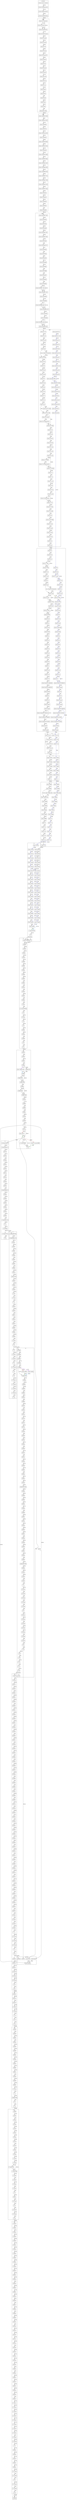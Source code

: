 digraph {
  fontname="sans-serif";
  concentrate=true;
  node[shape="box",fontname="sans-serif"];
  edge[fontname="sans-serif"];
  subgraph cluster_pre_classic {
    label="pre-classic";
    client_rd_132211_launcher[label="Client rd-132211-launcher",href="https://skyrising.github.io/mc-versions/version/rd-132211-launcher.json"];
    client_rd_132328_launcher[label="Client rd-132328-launcher",href="https://skyrising.github.io/mc-versions/version/rd-132328-launcher.json"];
    client_rd_160052_launcher[label="Client rd-160052-launcher",href="https://skyrising.github.io/mc-versions/version/rd-160052-launcher.json"];
    client_rd_161348_launcher[label="Client rd-161348-launcher",href="https://skyrising.github.io/mc-versions/version/rd-161348-launcher.json"];
  }
  subgraph cluster_classic {
    label="classic";
    client_c0_0_11a_launcher[label="Client c0.0.11a-launcher",href="https://skyrising.github.io/mc-versions/version/c0.0.11a-launcher.json"];
    client_c0_0_12a_03[label="Client c0.0.12a_03",href="https://skyrising.github.io/mc-versions/version/c0.0.12a_03.json"];
    client_c0_0_13a_launcher[label="Client c0.0.13a-launcher",href="https://skyrising.github.io/mc-versions/version/c0.0.13a-launcher.json"];
    client_c0_0_13a_03_launcher[label="Client c0.0.13a_03-launcher",href="https://skyrising.github.io/mc-versions/version/c0.0.13a_03-launcher.json"];
    client_c0_0_14a_08[label="Client c0.0.14a_08",href="https://skyrising.github.io/mc-versions/version/c0.0.14a_08.json"];
    client_c0_0_16a_02[label="Client c0.0.16a_02",href="https://skyrising.github.io/mc-versions/version/c0.0.16a_02.json"];
    client_c0_0_17a[label="Client c0.0.17a",href="https://skyrising.github.io/mc-versions/version/c0.0.17a.json"];
    client_c0_0_18a_02[label="Client c0.0.18a_02",href="https://skyrising.github.io/mc-versions/version/c0.0.18a_02.json"];
    client_c0_0_19a_06_0137[label="Client c0.0.19a_06-0137",href="https://skyrising.github.io/mc-versions/version/c0.0.19a_06-0137.json"];
    client_c0_0_20a_01[label="Client c0.0.20a_01",href="https://skyrising.github.io/mc-versions/version/c0.0.20a_01.json"];
    client_c0_0_21a[label="Client c0.0.21a",href="https://skyrising.github.io/mc-versions/version/c0.0.21a.json"];
    client_c0_0_22a_05[label="Client c0.0.22a_05",href="https://skyrising.github.io/mc-versions/version/c0.0.22a_05.json"];
    client_c0_0_23a_01[label="Client c0.0.23a_01",href="https://skyrising.github.io/mc-versions/version/c0.0.23a_01.json"];
    client_c0_24_st_03[label="Client c0.24_st_03",href="https://skyrising.github.io/mc-versions/version/c0.24_st_03.json"];
    client_c0_25_05_st[label="Client c0.25_05_st",href="https://skyrising.github.io/mc-versions/version/c0.25_05_st.json"];
    client_c0_27_st[label="Client c0.27_st",href="https://skyrising.github.io/mc-versions/version/c0.27_st.json"];
    client_c0_28_01[label="Client c0.28_01",href="https://skyrising.github.io/mc-versions/version/c0.28_01.json"];
    client_c0_29_01[label="Client c0.29_01",href="https://skyrising.github.io/mc-versions/version/c0.29_01.json"];
    client_c0_29_02[label="Client c0.29_02",href="https://skyrising.github.io/mc-versions/version/c0.29_02.json"];
    client_c0_30_s[label="Client c0.30-s",href="https://skyrising.github.io/mc-versions/version/c0.30-s.json"];
    client_c0_30_c[label="Client c0.30-c",href="https://skyrising.github.io/mc-versions/version/c0.30-c.json"];
    client_c0_30_c_renew[label="Client c0.30-c-renew",href="https://skyrising.github.io/mc-versions/version/c0.30-c-renew.json"];
  }
  subgraph cluster_indev {
    label="indev";
    client_in_20091223_1459[label="Client in-20091223-1459",href="https://skyrising.github.io/mc-versions/version/in-20091223-1459.json"];
    client_in_20091231_2257[label="Client in-20091231-2257",href="https://skyrising.github.io/mc-versions/version/in-20091231-2257.json"];
    client_in_20100105[label="Client in-20100105",href="https://skyrising.github.io/mc-versions/version/in-20100105.json"];
    client_in_20100110[label="Client in-20100110",href="https://skyrising.github.io/mc-versions/version/in-20100110.json"];
    client_in_20100124_2310[label="Client in-20100124-2310",href="https://skyrising.github.io/mc-versions/version/in-20100124-2310.json"];
    client_in_20100125[label="Client in-20100125",href="https://skyrising.github.io/mc-versions/version/in-20100125.json"];
    client_in_20100128_2304[label="Client in-20100128-2304",href="https://skyrising.github.io/mc-versions/version/in-20100128-2304.json"];
    client_in_20100129_1452[label="Client in-20100129-1452",href="https://skyrising.github.io/mc-versions/version/in-20100129-1452.json"];
    client_in_20100130[label="Client in-20100130",href="https://skyrising.github.io/mc-versions/version/in-20100130.json"];
    client_in_20100131_2244[label="Client in-20100131-2244",href="https://skyrising.github.io/mc-versions/version/in-20100131-2244.json"];
    client_in_20100201_0025[label="Client in-20100201-0025",href="https://skyrising.github.io/mc-versions/version/in-20100201-0025.json"];
    client_in_20100201_2227[label="Client in-20100201-2227",href="https://skyrising.github.io/mc-versions/version/in-20100201-2227.json"];
    client_in_20100202_2330[label="Client in-20100202-2330",href="https://skyrising.github.io/mc-versions/version/in-20100202-2330.json"];
    client_in_20100206_2103[label="Client in-20100206-2103",href="https://skyrising.github.io/mc-versions/version/in-20100206-2103.json"];
    client_in_20100207_1101[label="Client in-20100207-1101",href="https://skyrising.github.io/mc-versions/version/in-20100207-1101.json"];
    client_in_20100207_1703[label="Client in-20100207-1703",href="https://skyrising.github.io/mc-versions/version/in-20100207-1703.json"];
    client_in_20100212_1210[label="Client in-20100212-1210",href="https://skyrising.github.io/mc-versions/version/in-20100212-1210.json"];
    client_in_20100212_1622[label="Client in-20100212-1622",href="https://skyrising.github.io/mc-versions/version/in-20100212-1622.json"];
    client_in_20100213[label="Client in-20100213",href="https://skyrising.github.io/mc-versions/version/in-20100213.json"];
    client_in_20100214[label="Client in-20100214",href="https://skyrising.github.io/mc-versions/version/in-20100214.json"];
    client_in_20100218[label="Client in-20100218",href="https://skyrising.github.io/mc-versions/version/in-20100218.json"];
    client_in_20100219[label="Client in-20100219",href="https://skyrising.github.io/mc-versions/version/in-20100219.json"];
    client_in_20100223[label="Client in-20100223",href="https://skyrising.github.io/mc-versions/version/in-20100223.json"];
  }
  subgraph cluster_infdev {
    label="infdev";
    client_inf_20100227_1433[label="Client inf-20100227-1433",href="https://skyrising.github.io/mc-versions/version/inf-20100227-1433.json"];
    client_inf_20100313[label="Client inf-20100313",href="https://skyrising.github.io/mc-versions/version/inf-20100313.json"];
    client_inf_20100316[label="Client inf-20100316",href="https://skyrising.github.io/mc-versions/version/inf-20100316.json"];
    client_inf_20100320[label="Client inf-20100320",href="https://skyrising.github.io/mc-versions/version/inf-20100320.json"];
    client_inf_20100321_1857[label="Client inf-20100321-1857",href="https://skyrising.github.io/mc-versions/version/inf-20100321-1857.json"];
    client_inf_20100325_1640[label="Client inf-20100325-1640",href="https://skyrising.github.io/mc-versions/version/inf-20100325-1640.json"];
    client_inf_20100327[label="Client inf-20100327",href="https://skyrising.github.io/mc-versions/version/inf-20100327.json"];
    client_inf_20100330_1611[label="Client inf-20100330-1611",href="https://skyrising.github.io/mc-versions/version/inf-20100330-1611.json"];
    client_inf_20100413[label="Client inf-20100413",href="https://skyrising.github.io/mc-versions/version/inf-20100413.json"];
    client_inf_20100414[label="Client inf-20100414",href="https://skyrising.github.io/mc-versions/version/inf-20100414.json"];
    client_inf_20100415[label="Client inf-20100415",href="https://skyrising.github.io/mc-versions/version/inf-20100415.json"];
    client_inf_20100420[label="Client inf-20100420",href="https://skyrising.github.io/mc-versions/version/inf-20100420.json"];
    client_inf_20100607[label="Client inf-20100607",href="https://skyrising.github.io/mc-versions/version/inf-20100607.json"];
    client_inf_20100608[label="Client inf-20100608",href="https://skyrising.github.io/mc-versions/version/inf-20100608.json"];
    client_inf_20100611[label="Client inf-20100611",href="https://skyrising.github.io/mc-versions/version/inf-20100611.json"];
    client_inf_20100615[label="Client inf-20100615",href="https://skyrising.github.io/mc-versions/version/inf-20100615.json"];
    client_inf_20100616[label="Client inf-20100616",href="https://skyrising.github.io/mc-versions/version/inf-20100616.json"];
    client_inf_20100617_1205[label="Client inf-20100617-1205",href="https://skyrising.github.io/mc-versions/version/inf-20100617-1205.json"];
    client_inf_20100617_1531[label="Client inf-20100617-1531",href="https://skyrising.github.io/mc-versions/version/inf-20100617-1531.json"];
    client_inf_20100618[label="Client inf-20100618",href="https://skyrising.github.io/mc-versions/version/inf-20100618.json"];
    client_inf_20100624[label="Client inf-20100624",href="https://skyrising.github.io/mc-versions/version/inf-20100624.json"];
    client_inf_20100625_0922[label="Client inf-20100625-0922",href="https://skyrising.github.io/mc-versions/version/inf-20100625-0922.json"];
    client_inf_20100625_1917[label="Client inf-20100625-1917",href="https://skyrising.github.io/mc-versions/version/inf-20100625-1917.json"];
    client_inf_20100627[label="Client inf-20100627",href="https://skyrising.github.io/mc-versions/version/inf-20100627.json"];
    client_inf_20100629[label="Client inf-20100629",href="https://skyrising.github.io/mc-versions/version/inf-20100629.json"];
    client_inf_20100630_1340[label="Client inf-20100630-1340",href="https://skyrising.github.io/mc-versions/version/inf-20100630-1340.json"];
    client_inf_20100630_1835[label="Client inf-20100630-1835",href="https://skyrising.github.io/mc-versions/version/inf-20100630-1835.json"];
  }
  subgraph cluster_alpha {
    label="alpha";
    client_a1_0_1_01[label="Client a1.0.1_01",href="https://skyrising.github.io/mc-versions/version/a1.0.1_01.json"];
    client_a1_0_2_01[label="Client a1.0.2_01",href="https://skyrising.github.io/mc-versions/version/a1.0.2_01.json"];
    client_a1_0_2_02[label="Client a1.0.2_02",href="https://skyrising.github.io/mc-versions/version/a1.0.2_02.json"];
    client_a1_0_3[label="Client a1.0.3",href="https://skyrising.github.io/mc-versions/version/a1.0.3.json"];
    client_a1_0_4[label="Client a1.0.4",href="https://skyrising.github.io/mc-versions/version/a1.0.4.json"];
    client_a1_0_4_launcher[label="Client a1.0.4-launcher",href="https://skyrising.github.io/mc-versions/version/a1.0.4-launcher.json"];
    client_a1_0_5_01[label="Client a1.0.5_01",href="https://skyrising.github.io/mc-versions/version/a1.0.5_01.json"];
    client_a1_0_5_2149[label="Client a1.0.5-2149",href="https://skyrising.github.io/mc-versions/version/a1.0.5-2149.json"];
    client_a1_0_6[label="Client a1.0.6",href="https://skyrising.github.io/mc-versions/version/a1.0.6.json"];
    client_a1_0_6_03[label="Client a1.0.6_03",href="https://skyrising.github.io/mc-versions/version/a1.0.6_03.json"];
    client_a1_0_6_01[label="Client a1.0.6_01",href="https://skyrising.github.io/mc-versions/version/a1.0.6_01.json"];
    client_a1_0_7[label="Client a1.0.7",href="https://skyrising.github.io/mc-versions/version/a1.0.7.json"];
    client_a1_0_8_01[label="Client a1.0.8_01",href="https://skyrising.github.io/mc-versions/version/a1.0.8_01.json"];
    client_a1_0_9[label="Client a1.0.9",href="https://skyrising.github.io/mc-versions/version/a1.0.9.json"];
    client_a1_0_10[label="Client a1.0.10",href="https://skyrising.github.io/mc-versions/version/a1.0.10.json"];
    client_a1_0_11[label="Client a1.0.11",href="https://skyrising.github.io/mc-versions/version/a1.0.11.json"];
    client_a1_0_12[label="Client a1.0.12",href="https://skyrising.github.io/mc-versions/version/a1.0.12.json"];
    client_a1_0_13[label="Client a1.0.13",href="https://skyrising.github.io/mc-versions/version/a1.0.13.json"];
    client_a1_0_13_01_1038[label="Client a1.0.13_01-1038",href="https://skyrising.github.io/mc-versions/version/a1.0.13_01-1038.json"];
    client_a1_0_13_01_1444[label="Client a1.0.13_01-1444",href="https://skyrising.github.io/mc-versions/version/a1.0.13_01-1444.json"];
    client_a1_0_14_1659_launcher[label="Client a1.0.14-1659-launcher",href="https://skyrising.github.io/mc-versions/version/a1.0.14-1659-launcher.json"];
    client_a1_0_14_1603[label="Client a1.0.14-1603",href="https://skyrising.github.io/mc-versions/version/a1.0.14-1603.json"];
    client_a1_0_14_1659[label="Client a1.0.14-1659",href="https://skyrising.github.io/mc-versions/version/a1.0.14-1659.json"];
    client_a1_0_15[label="Client a1.0.15",href="https://skyrising.github.io/mc-versions/version/a1.0.15.json"];
    server_server_a0_1_0[label="Server server-a0.1.0",href="https://skyrising.github.io/mc-versions/version/server-a0.1.0.json"];
    client_a1_0_16[label="Client a1.0.16",href="https://skyrising.github.io/mc-versions/version/a1.0.16.json"];
    server_server_a0_1_2_01[label="Server server-a0.1.2_01",href="https://skyrising.github.io/mc-versions/version/server-a0.1.2_01.json"];
    client_a1_0_16_02[label="Client a1.0.16_02",href="https://skyrising.github.io/mc-versions/version/a1.0.16_02.json"];
    client_a1_0_16_01[label="Client a1.0.16_01",href="https://skyrising.github.io/mc-versions/version/a1.0.16_01.json"];
    server_server_a0_1_3[label="Server server-a0.1.3",href="https://skyrising.github.io/mc-versions/version/server-a0.1.3.json"];
    server_server_a0_1_4[label="Server server-a0.1.4",href="https://skyrising.github.io/mc-versions/version/server-a0.1.4.json"];
    client_a1_0_17_02[label="Client a1.0.17_02",href="https://skyrising.github.io/mc-versions/version/a1.0.17_02.json"];
    client_a1_0_17_03[label="Client a1.0.17_03",href="https://skyrising.github.io/mc-versions/version/a1.0.17_03.json"];
    client_a1_0_17_04[label="Client a1.0.17_04",href="https://skyrising.github.io/mc-versions/version/a1.0.17_04.json"];
    server_server_a0_2_0[label="Server server-a0.2.0",href="https://skyrising.github.io/mc-versions/version/server-a0.2.0.json"];
    client_a1_1_0_101847_launcher[label="Client a1.1.0-101847-launcher",href="https://skyrising.github.io/mc-versions/version/a1.1.0-101847-launcher.json"];
    client_a1_1_0_101847[label="Client a1.1.0-101847",href="https://skyrising.github.io/mc-versions/version/a1.1.0-101847.json"];
    server_server_a0_2_0_01[label="Server server-a0.2.0_01",href="https://skyrising.github.io/mc-versions/version/server-a0.2.0_01.json"];
    client_a1_1_0_131933[label="Client a1.1.0-131933",href="https://skyrising.github.io/mc-versions/version/a1.1.0-131933.json"];
    client_a1_1_1[label="Client a1.1.1",href="https://skyrising.github.io/mc-versions/version/a1.1.1.json"];
    server_server_a0_2_1[label="Server server-a0.2.1",href="https://skyrising.github.io/mc-versions/version/server-a0.2.1.json"];
    client_a1_1_2[label="Client a1.1.2",href="https://skyrising.github.io/mc-versions/version/a1.1.2.json"];
    client_a1_1_2_01[label="Client a1.1.2_01",href="https://skyrising.github.io/mc-versions/version/a1.1.2_01.json"];
    server_server_a0_2_2[label="Server server-a0.2.2",href="https://skyrising.github.io/mc-versions/version/server-a0.2.2.json"];
    client_a1_2_0[label="Client a1.2.0",href="https://skyrising.github.io/mc-versions/version/a1.2.0.json"];
    server_server_a0_2_2_01[label="Server server-a0.2.2_01",href="https://skyrising.github.io/mc-versions/version/server-a0.2.2_01.json"];
    client_a1_2_0_01[label="Client a1.2.0_01",href="https://skyrising.github.io/mc-versions/version/a1.2.0_01.json"];
    client_a1_2_0_02_launcher[label="Client a1.2.0_02-launcher",href="https://skyrising.github.io/mc-versions/version/a1.2.0_02-launcher.json"];
    client_a1_2_0_02[label="Client a1.2.0_02",href="https://skyrising.github.io/mc-versions/version/a1.2.0_02.json"];
    client_a1_2_1_01[label="Client a1.2.1_01",href="https://skyrising.github.io/mc-versions/version/a1.2.1_01.json"];
    server_server_a0_2_3[label="Server server-a0.2.3",href="https://skyrising.github.io/mc-versions/version/server-a0.2.3.json"];
    server_server_a0_2_4[label="Server server-a0.2.4",href="https://skyrising.github.io/mc-versions/version/server-a0.2.4.json"];
    client_a1_2_2_1624[label="Client a1.2.2-1624",href="https://skyrising.github.io/mc-versions/version/a1.2.2-1624.json"];
    client_a1_2_2_1938[label="Client a1.2.2-1938",href="https://skyrising.github.io/mc-versions/version/a1.2.2-1938.json"];
    client_a1_2_3[label="Client a1.2.3",href="https://skyrising.github.io/mc-versions/version/a1.2.3.json"];
    server_server_a0_2_5_0923[label="Server server-a0.2.5-0923",href="https://skyrising.github.io/mc-versions/version/server-a0.2.5-0923.json"];
    client_a1_2_3_01_0958[label="Client a1.2.3_01-0958",href="https://skyrising.github.io/mc-versions/version/a1.2.3_01-0958.json"];
    server_server_a0_2_5_1004[label="Server server-a0.2.5-1004",href="https://skyrising.github.io/mc-versions/version/server-a0.2.5-1004.json"];
    server_server_a0_2_5_01[label="Server server-a0.2.5_01",href="https://skyrising.github.io/mc-versions/version/server-a0.2.5_01.json"];
    client_a1_2_3_02[label="Client a1.2.3_02",href="https://skyrising.github.io/mc-versions/version/a1.2.3_02.json"];
    client_a1_2_3_04[label="Client a1.2.3_04",href="https://skyrising.github.io/mc-versions/version/a1.2.3_04.json"];
    server_server_a0_2_5_02[label="Server server-a0.2.5_02",href="https://skyrising.github.io/mc-versions/version/server-a0.2.5_02.json"];
    client_a1_2_3_05[label="Client a1.2.3_05",href="https://skyrising.github.io/mc-versions/version/a1.2.3_05.json"];
    server_server_a0_2_6[label="Server server-a0.2.6",href="https://skyrising.github.io/mc-versions/version/server-a0.2.6.json"];
    server_server_a0_2_6_01[label="Server server-a0.2.6_01",href="https://skyrising.github.io/mc-versions/version/server-a0.2.6_01.json"];
    server_server_a0_2_6_02[label="Server server-a0.2.6_02",href="https://skyrising.github.io/mc-versions/version/server-a0.2.6_02.json"];
    client_a1_2_4_01[label="Client a1.2.4_01",href="https://skyrising.github.io/mc-versions/version/a1.2.4_01.json"];
    client_a1_2_5[label="Client a1.2.5",href="https://skyrising.github.io/mc-versions/version/a1.2.5.json"];
    server_server_a0_2_7[label="Server server-a0.2.7",href="https://skyrising.github.io/mc-versions/version/server-a0.2.7.json"];
    server_server_a0_2_8[label="Server server-a0.2.8",href="https://skyrising.github.io/mc-versions/version/server-a0.2.8.json"];
    client_a1_2_6[label="Client a1.2.6",href="https://skyrising.github.io/mc-versions/version/a1.2.6.json"];
  }
  subgraph cluster_beta {
    label="beta";
    client_b1_0[label="Client b1.0",href="https://skyrising.github.io/mc-versions/version/b1.0.json"];
    server_b1_0[label="Server b1.0",href="https://skyrising.github.io/mc-versions/version/b1.0.json"];
    client_b1_0_01[label="Client b1.0_01",href="https://skyrising.github.io/mc-versions/version/b1.0_01.json"];
    server_b1_0_01[label="Server b1.0_01",href="https://skyrising.github.io/mc-versions/version/b1.0_01.json"];
    client_b1_0_2[label="Client b1.0.2",href="https://skyrising.github.io/mc-versions/version/b1.0.2.json"];
    client_b1_1_1245[label="Client b1.1-1245",href="https://skyrising.github.io/mc-versions/version/b1.1-1245.json"];
    server_b1_1_1245[label="Server b1.1-1245",href="https://skyrising.github.io/mc-versions/version/b1.1-1245.json"];
    client_b1_1_1255[label="Client b1.1-1255",href="https://skyrising.github.io/mc-versions/version/b1.1-1255.json"];
    client_b1_1_01[label="Client b1.1_01",href="https://skyrising.github.io/mc-versions/version/b1.1_01.json"];
    server_b1_1_01[label="Server b1.1_01",href="https://skyrising.github.io/mc-versions/version/b1.1_01.json"];
    client_b1_1_02[label="Client b1.1_02",href="https://skyrising.github.io/mc-versions/version/b1.1_02.json"];
    server_b1_1_02[label="Server b1.1_02",href="https://skyrising.github.io/mc-versions/version/b1.1_02.json"];
    client_b1_2[label="Client b1.2",href="https://skyrising.github.io/mc-versions/version/b1.2.json"];
    server_b1_2[label="Server b1.2",href="https://skyrising.github.io/mc-versions/version/b1.2.json"];
    client_b1_2_01[label="Client b1.2_01",href="https://skyrising.github.io/mc-versions/version/b1.2_01.json"];
    server_b1_2_01[label="Server b1.2_01",href="https://skyrising.github.io/mc-versions/version/b1.2_01.json"];
    client_b1_2_02_launcher[label="Client b1.2_02-launcher",href="https://skyrising.github.io/mc-versions/version/b1.2_02-launcher.json"];
    client_b1_2_02[label="Client b1.2_02",href="https://skyrising.github.io/mc-versions/version/b1.2_02.json"];
    server_b1_3_1647[label="Server b1.3-1647",href="https://skyrising.github.io/mc-versions/version/b1.3-1647.json"];
    client_b1_3_1713[label="Client b1.3-1713",href="https://skyrising.github.io/mc-versions/version/b1.3-1713.json"];
    server_b1_3_1731[label="Server b1.3-1731",href="https://skyrising.github.io/mc-versions/version/b1.3-1731.json"];
    client_b1_3_1750[label="Client b1.3-1750",href="https://skyrising.github.io/mc-versions/version/b1.3-1750.json"];
    client_b1_3_01[label="Client b1.3_01",href="https://skyrising.github.io/mc-versions/version/b1.3_01.json"];
    client_b1_4_1507[label="Client b1.4-1507",href="https://skyrising.github.io/mc-versions/version/b1.4-1507.json"];
    server_b1_4_1507[label="Server b1.4-1507",href="https://skyrising.github.io/mc-versions/version/b1.4-1507.json"];
    client_b1_4_1634[label="Client b1.4-1634",href="https://skyrising.github.io/mc-versions/version/b1.4-1634.json"];
    client_b1_4_01[label="Client b1.4_01",href="https://skyrising.github.io/mc-versions/version/b1.4_01.json"];
    server_b1_4_01[label="Server b1.4_01",href="https://skyrising.github.io/mc-versions/version/b1.4_01.json"];
    client_b1_5[label="Client b1.5",href="https://skyrising.github.io/mc-versions/version/b1.5.json"];
    server_b1_5[label="Server b1.5",href="https://skyrising.github.io/mc-versions/version/b1.5.json"];
    client_b1_5_01[label="Client b1.5_01",href="https://skyrising.github.io/mc-versions/version/b1.5_01.json"];
    server_b1_5_01[label="Server b1.5_01",href="https://skyrising.github.io/mc-versions/version/b1.5_01.json"];
    server_b1_5_02[label="Server b1.5_02",href="https://skyrising.github.io/mc-versions/version/b1.5_02.json"];
    server_b1_6_pre_trailer[label="Server b1.6-pre-trailer",href="https://skyrising.github.io/mc-versions/version/b1.6-pre-trailer.json"];
    client_b1_6_tb3[label="Client b1.6-tb3",href="https://skyrising.github.io/mc-versions/version/b1.6-tb3.json"];
    server_b1_6_tb3[label="Server b1.6-tb3",href="https://skyrising.github.io/mc-versions/version/b1.6-tb3.json"];
    client_b1_6[label="Client b1.6",href="https://skyrising.github.io/mc-versions/version/b1.6.json"];
    server_b1_6[label="Server b1.6",href="https://skyrising.github.io/mc-versions/version/b1.6.json"];
    client_b1_6_1[label="Client b1.6.1",href="https://skyrising.github.io/mc-versions/version/b1.6.1.json"];
    server_b1_6_1[label="Server b1.6.1",href="https://skyrising.github.io/mc-versions/version/b1.6.1.json"];
    client_b1_6_2[label="Client b1.6.2",href="https://skyrising.github.io/mc-versions/version/b1.6.2.json"];
    server_b1_6_2[label="Server b1.6.2",href="https://skyrising.github.io/mc-versions/version/b1.6.2.json"];
    client_b1_6_3[label="Client b1.6.3",href="https://skyrising.github.io/mc-versions/version/b1.6.3.json"];
    server_b1_6_3[label="Server b1.6.3",href="https://skyrising.github.io/mc-versions/version/b1.6.3.json"];
    client_b1_6_4[label="Client b1.6.4",href="https://skyrising.github.io/mc-versions/version/b1.6.4.json"];
    server_b1_6_4[label="Server b1.6.4",href="https://skyrising.github.io/mc-versions/version/b1.6.4.json"];
    client_b1_6_5[label="Client b1.6.5",href="https://skyrising.github.io/mc-versions/version/b1.6.5.json"];
    server_b1_6_5[label="Server b1.6.5",href="https://skyrising.github.io/mc-versions/version/b1.6.5.json"];
    client_b1_6_6[label="Client b1.6.6",href="https://skyrising.github.io/mc-versions/version/b1.6.6.json"];
    server_b1_6_6[label="Server b1.6.6",href="https://skyrising.github.io/mc-versions/version/b1.6.6.json"];
    client_b1_7[label="Client b1.7",href="https://skyrising.github.io/mc-versions/version/b1.7.json"];
    server_b1_7[label="Server b1.7",href="https://skyrising.github.io/mc-versions/version/b1.7.json"];
    client_b1_7_01[label="Client b1.7_01",href="https://skyrising.github.io/mc-versions/version/b1.7_01.json"];
    server_b1_7_01[label="Server b1.7_01",href="https://skyrising.github.io/mc-versions/version/b1.7_01.json"];
    client_b1_7_2[label="Client b1.7.2",href="https://skyrising.github.io/mc-versions/version/b1.7.2.json"];
    server_b1_7_2[label="Server b1.7.2",href="https://skyrising.github.io/mc-versions/version/b1.7.2.json"];
    client_b1_7_3[label="Client b1.7.3",href="https://skyrising.github.io/mc-versions/version/b1.7.3.json"];
    server_b1_7_3[label="Server b1.7.3",href="https://skyrising.github.io/mc-versions/version/b1.7.3.json"];
    client_b1_8_pre1_201109081459[label="Client b1.8-pre1-201109081459",href="https://skyrising.github.io/mc-versions/version/b1.8-pre1-201109081459.json"];
    client_b1_8_pre1_201109091357[label="Client b1.8-pre1-201109091357",href="https://skyrising.github.io/mc-versions/version/b1.8-pre1-201109091357.json"];
    server_b1_8_pre1_201109091357[label="Server b1.8-pre1-201109091357",href="https://skyrising.github.io/mc-versions/version/b1.8-pre1-201109091357.json"];
    client_b1_8_pre2[label="Client b1.8-pre2",href="https://skyrising.github.io/mc-versions/version/b1.8-pre2.json"];
    server_b1_8_pre2[label="Server b1.8-pre2",href="https://skyrising.github.io/mc-versions/version/b1.8-pre2.json"];
    client_b1_8[label="Client b1.8",href="https://skyrising.github.io/mc-versions/version/b1.8.json"];
    server_b1_8[label="Server b1.8",href="https://skyrising.github.io/mc-versions/version/b1.8.json"];
    client_b1_8_1[label="Client b1.8.1",href="https://skyrising.github.io/mc-versions/version/b1.8.1.json"];
    server_b1_8_1[label="Server b1.8.1",href="https://skyrising.github.io/mc-versions/version/b1.8.1.json"];
    client_b1_9_pre1[label="Client b1.9-pre1",href="https://skyrising.github.io/mc-versions/version/b1.9-pre1.json"];
    server_b1_9_pre1[label="Server b1.9-pre1",href="https://skyrising.github.io/mc-versions/version/b1.9-pre1.json"];
    client_b1_9_pre2[label="Client b1.9-pre2",href="https://skyrising.github.io/mc-versions/version/b1.9-pre2.json"];
    server_b1_9_pre2[label="Server b1.9-pre2",href="https://skyrising.github.io/mc-versions/version/b1.9-pre2.json"];
    client_b1_9_pre3_201110061350[label="Client b1.9-pre3-201110061350",href="https://skyrising.github.io/mc-versions/version/b1.9-pre3-201110061350.json"];
    server_b1_9_pre3_201110061350[label="Server b1.9-pre3-201110061350",href="https://skyrising.github.io/mc-versions/version/b1.9-pre3-201110061350.json"];
    client_b1_9_pre3_201110061402[label="Client b1.9-pre3-201110061402",href="https://skyrising.github.io/mc-versions/version/b1.9-pre3-201110061402.json"];
    server_b1_9_pre4_201110131425[label="Server b1.9-pre4-201110131425",href="https://skyrising.github.io/mc-versions/version/b1.9-pre4-201110131425.json"];
    client_b1_9_pre4_201110131434[label="Client b1.9-pre4-201110131434",href="https://skyrising.github.io/mc-versions/version/b1.9-pre4-201110131434.json"];
    server_b1_9_pre4_201110131434[label="Server b1.9-pre4-201110131434",href="https://skyrising.github.io/mc-versions/version/b1.9-pre4-201110131434.json"];
    server_b1_9_pre4_201110131440[label="Server b1.9-pre4-201110131440",href="https://skyrising.github.io/mc-versions/version/b1.9-pre4-201110131440.json"];
    client_b1_9_pre5[label="Client b1.9-pre5",href="https://skyrising.github.io/mc-versions/version/b1.9-pre5.json"];
    server_b1_9_pre5[label="Server b1.9-pre5",href="https://skyrising.github.io/mc-versions/version/b1.9-pre5.json"];
    client_b1_9_pre6[label="Client b1.9-pre6",href="https://skyrising.github.io/mc-versions/version/b1.9-pre6.json"];
    server_b1_9_pre6[label="Server b1.9-pre6",href="https://skyrising.github.io/mc-versions/version/b1.9-pre6.json"];
  }
  subgraph cluster_1_0 {
    label="1.0";
    client_1_0_0_rc1[label="Client 1.0.0-rc1",href="https://skyrising.github.io/mc-versions/version/1.0.0-rc1.json"];
    client_1_0_0_rc2_1[label="Client 1.0.0-rc2-1",href="https://skyrising.github.io/mc-versions/version/1.0.0-rc2-1.json"];
    client_1_0_0_rc2_2[label="Client 1.0.0-rc2-2",href="https://skyrising.github.io/mc-versions/version/1.0.0-rc2-2.json"];
    client_1_0_0_rc2_3[label="Client 1.0.0-rc2-3",href="https://skyrising.github.io/mc-versions/version/1.0.0-rc2-3.json"];
    server_1_0_0_rc2_3[label="Server 1.0.0-rc2-3",href="https://skyrising.github.io/mc-versions/version/1.0.0-rc2-3.json"];
    client_1_0_0[label="Client 1.0.0",href="https://skyrising.github.io/mc-versions/version/1.0.0.json"];
    server_1_0_0[label="Server 1.0.0",href="https://skyrising.github.io/mc-versions/version/1.0.0.json"];
    server_1_0_1[label="Server 1.0.1",href="https://skyrising.github.io/mc-versions/version/1.0.1.json"];
  }
  subgraph cluster_1_1 {
    label="1.1";
    client_11w47a[label="Client 11w47a",href="https://skyrising.github.io/mc-versions/version/11w47a.json"];
    server_11w47a[label="Server 11w47a",href="https://skyrising.github.io/mc-versions/version/11w47a.json"];
    client_11w48a[label="Client 11w48a",href="https://skyrising.github.io/mc-versions/version/11w48a.json"];
    server_11w48a[label="Server 11w48a",href="https://skyrising.github.io/mc-versions/version/11w48a.json"];
    client_11w49a[label="Client 11w49a",href="https://skyrising.github.io/mc-versions/version/11w49a.json"];
    server_11w49a[label="Server 11w49a",href="https://skyrising.github.io/mc-versions/version/11w49a.json"];
    client_11w50a[label="Client 11w50a",href="https://skyrising.github.io/mc-versions/version/11w50a.json"];
    server_11w50a[label="Server 11w50a",href="https://skyrising.github.io/mc-versions/version/11w50a.json"];
    client_12w01a[label="Client 12w01a",href="https://skyrising.github.io/mc-versions/version/12w01a.json"];
    server_12w01a[label="Server 12w01a",href="https://skyrising.github.io/mc-versions/version/12w01a.json"];
    client_1_1[label="Client 1.1",href="https://skyrising.github.io/mc-versions/version/1.1.json"];
    server_1_1[label="Server 1.1",href="https://skyrising.github.io/mc-versions/version/1.1.json"];
  }
  subgraph cluster_1_2 {
    label="1.2";
    client_12w03a[label="Client 12w03a",href="https://skyrising.github.io/mc-versions/version/12w03a.json"];
    server_12w03a[label="Server 12w03a",href="https://skyrising.github.io/mc-versions/version/12w03a.json"];
    client_12w04a[label="Client 12w04a",href="https://skyrising.github.io/mc-versions/version/12w04a.json"];
    server_12w04a[label="Server 12w04a",href="https://skyrising.github.io/mc-versions/version/12w04a.json"];
    client_12w05a_1354[label="Client 12w05a-1354",href="https://skyrising.github.io/mc-versions/version/12w05a-1354.json"];
    client_12w05a_1442[label="Client 12w05a-1442",href="https://skyrising.github.io/mc-versions/version/12w05a-1442.json"];
    server_12w05a_1442[label="Server 12w05a-1442",href="https://skyrising.github.io/mc-versions/version/12w05a-1442.json"];
    client_12w05b[label="Client 12w05b",href="https://skyrising.github.io/mc-versions/version/12w05b.json"];
    server_12w05b[label="Server 12w05b",href="https://skyrising.github.io/mc-versions/version/12w05b.json"];
    client_12w06a[label="Client 12w06a",href="https://skyrising.github.io/mc-versions/version/12w06a.json"];
    server_12w06a[label="Server 12w06a",href="https://skyrising.github.io/mc-versions/version/12w06a.json"];
    client_12w07a[label="Client 12w07a",href="https://skyrising.github.io/mc-versions/version/12w07a.json"];
    server_12w07a[label="Server 12w07a",href="https://skyrising.github.io/mc-versions/version/12w07a.json"];
    client_12w07b[label="Client 12w07b",href="https://skyrising.github.io/mc-versions/version/12w07b.json"];
    server_12w07b[label="Server 12w07b",href="https://skyrising.github.io/mc-versions/version/12w07b.json"];
    client_12w08a[label="Client 12w08a",href="https://skyrising.github.io/mc-versions/version/12w08a.json"];
    server_12w08a[label="Server 12w08a",href="https://skyrising.github.io/mc-versions/version/12w08a.json"];
    client_1_2[label="Client 1.2",href="https://skyrising.github.io/mc-versions/version/1.2.json"];
    server_1_2[label="Server 1.2",href="https://skyrising.github.io/mc-versions/version/1.2.json"];
    client_1_2_1[label="Client 1.2.1",href="https://skyrising.github.io/mc-versions/version/1.2.1.json"];
    server_1_2_1[label="Server 1.2.1",href="https://skyrising.github.io/mc-versions/version/1.2.1.json"];
    client_1_2_2[label="Client 1.2.2",href="https://skyrising.github.io/mc-versions/version/1.2.2.json"];
    server_1_2_2[label="Server 1.2.2",href="https://skyrising.github.io/mc-versions/version/1.2.2.json"];
    client_1_2_3[label="Client 1.2.3",href="https://skyrising.github.io/mc-versions/version/1.2.3.json"];
    server_1_2_3[label="Server 1.2.3",href="https://skyrising.github.io/mc-versions/version/1.2.3.json"];
    client_1_2_4[label="Client 1.2.4",href="https://skyrising.github.io/mc-versions/version/1.2.4.json"];
    server_1_2_4[label="Server 1.2.4",href="https://skyrising.github.io/mc-versions/version/1.2.4.json"];
    client_1_2_5[label="Client 1.2.5",href="https://skyrising.github.io/mc-versions/version/1.2.5.json"];
    server_1_2_5[label="Server 1.2.5",href="https://skyrising.github.io/mc-versions/version/1.2.5.json"];
  }
  subgraph cluster_1_3 {
    label="1.3";
    client_12w15a[label="Client 12w15a",href="https://skyrising.github.io/mc-versions/version/12w15a.json"];
    server_12w15a[label="Server 12w15a",href="https://skyrising.github.io/mc-versions/version/12w15a.json"];
    client_12w16a[label="Client 12w16a",href="https://skyrising.github.io/mc-versions/version/12w16a.json"];
    server_12w16a[label="Server 12w16a",href="https://skyrising.github.io/mc-versions/version/12w16a.json"];
    client_12w17a[label="Client 12w17a",href="https://skyrising.github.io/mc-versions/version/12w17a.json"];
    server_12w17a[label="Server 12w17a",href="https://skyrising.github.io/mc-versions/version/12w17a.json"];
    client_12w18a[label="Client 12w18a",href="https://skyrising.github.io/mc-versions/version/12w18a.json"];
    server_12w18a[label="Server 12w18a",href="https://skyrising.github.io/mc-versions/version/12w18a.json"];
    client_12w19a[label="Client 12w19a",href="https://skyrising.github.io/mc-versions/version/12w19a.json"];
    server_12w19a[label="Server 12w19a",href="https://skyrising.github.io/mc-versions/version/12w19a.json"];
    client_12w21a[label="Client 12w21a",href="https://skyrising.github.io/mc-versions/version/12w21a.json"];
    server_12w21a[label="Server 12w21a",href="https://skyrising.github.io/mc-versions/version/12w21a.json"];
    client_12w21b[label="Client 12w21b",href="https://skyrising.github.io/mc-versions/version/12w21b.json"];
    server_12w21b[label="Server 12w21b",href="https://skyrising.github.io/mc-versions/version/12w21b.json"];
    client_12w22a[label="Client 12w22a",href="https://skyrising.github.io/mc-versions/version/12w22a.json"];
    server_12w22a[label="Server 12w22a",href="https://skyrising.github.io/mc-versions/version/12w22a.json"];
    client_12w23a[label="Client 12w23a",href="https://skyrising.github.io/mc-versions/version/12w23a.json"];
    server_12w23a[label="Server 12w23a",href="https://skyrising.github.io/mc-versions/version/12w23a.json"];
    client_12w23b[label="Client 12w23b",href="https://skyrising.github.io/mc-versions/version/12w23b.json"];
    server_12w23b[label="Server 12w23b",href="https://skyrising.github.io/mc-versions/version/12w23b.json"];
    client_12w24a[label="Client 12w24a",href="https://skyrising.github.io/mc-versions/version/12w24a.json"];
    server_12w24a[label="Server 12w24a",href="https://skyrising.github.io/mc-versions/version/12w24a.json"];
    client_12w25a[label="Client 12w25a",href="https://skyrising.github.io/mc-versions/version/12w25a.json"];
    server_12w25a[label="Server 12w25a",href="https://skyrising.github.io/mc-versions/version/12w25a.json"];
    client_12w26a[label="Client 12w26a",href="https://skyrising.github.io/mc-versions/version/12w26a.json"];
    server_12w26a[label="Server 12w26a",href="https://skyrising.github.io/mc-versions/version/12w26a.json"];
    client_12w27a[label="Client 12w27a",href="https://skyrising.github.io/mc-versions/version/12w27a.json"];
    server_12w27a[label="Server 12w27a",href="https://skyrising.github.io/mc-versions/version/12w27a.json"];
    client_12w30a[label="Client 12w30a",href="https://skyrising.github.io/mc-versions/version/12w30a.json"];
    server_12w30a[label="Server 12w30a",href="https://skyrising.github.io/mc-versions/version/12w30a.json"];
    client_12w30b[label="Client 12w30b",href="https://skyrising.github.io/mc-versions/version/12w30b.json"];
    server_12w30b[label="Server 12w30b",href="https://skyrising.github.io/mc-versions/version/12w30b.json"];
    client_12w30c[label="Client 12w30c",href="https://skyrising.github.io/mc-versions/version/12w30c.json"];
    server_12w30c[label="Server 12w30c",href="https://skyrising.github.io/mc-versions/version/12w30c.json"];
    client_12w30d[label="Client 12w30d",href="https://skyrising.github.io/mc-versions/version/12w30d.json"];
    server_12w30d[label="Server 12w30d",href="https://skyrising.github.io/mc-versions/version/12w30d.json"];
    client_12w30e[label="Client 12w30e",href="https://skyrising.github.io/mc-versions/version/12w30e.json"];
    server_12w30e[label="Server 12w30e",href="https://skyrising.github.io/mc-versions/version/12w30e.json"];
    merged_1_3_pre_07261249[label="1.3-pre-07261249",href="https://skyrising.github.io/mc-versions/version/1.3-pre-07261249.json"];
    merged_1_3_1[label="1.3.1",href="https://skyrising.github.io/mc-versions/version/1.3.1.json"];
    merged_1_3_2[label="1.3.2",href="https://skyrising.github.io/mc-versions/version/1.3.2.json"];
  }
  subgraph cluster_1_4 {
    label="1.4";
    merged_12w32a[label="12w32a",href="https://skyrising.github.io/mc-versions/version/12w32a.json"];
    merged_12w34a[label="12w34a",href="https://skyrising.github.io/mc-versions/version/12w34a.json"];
    merged_12w34b[label="12w34b",href="https://skyrising.github.io/mc-versions/version/12w34b.json"];
    merged_12w36a[label="12w36a",href="https://skyrising.github.io/mc-versions/version/12w36a.json"];
    merged_12w37a[label="12w37a",href="https://skyrising.github.io/mc-versions/version/12w37a.json"];
    merged_12w38a[label="12w38a",href="https://skyrising.github.io/mc-versions/version/12w38a.json"];
    merged_12w38b[label="12w38b",href="https://skyrising.github.io/mc-versions/version/12w38b.json"];
    merged_12w39a[label="12w39a",href="https://skyrising.github.io/mc-versions/version/12w39a.json"];
    merged_12w39b[label="12w39b",href="https://skyrising.github.io/mc-versions/version/12w39b.json"];
    merged_12w40a[label="12w40a",href="https://skyrising.github.io/mc-versions/version/12w40a.json"];
    merged_12w40b[label="12w40b",href="https://skyrising.github.io/mc-versions/version/12w40b.json"];
    merged_12w41a[label="12w41a",href="https://skyrising.github.io/mc-versions/version/12w41a.json"];
    merged_12w41b[label="12w41b",href="https://skyrising.github.io/mc-versions/version/12w41b.json"];
    merged_12w42a[label="12w42a",href="https://skyrising.github.io/mc-versions/version/12w42a.json"];
    merged_12w42b[label="12w42b",href="https://skyrising.github.io/mc-versions/version/12w42b.json"];
    merged_1_4_pre[label="1.4-pre",href="https://skyrising.github.io/mc-versions/version/1.4-pre.json"];
    merged_1_4_1_pre_10231538[label="1.4.1-pre-10231538",href="https://skyrising.github.io/mc-versions/version/1.4.1-pre-10231538.json"];
    merged_1_4_2[label="1.4.2",href="https://skyrising.github.io/mc-versions/version/1.4.2.json"];
    merged_1_4_3_pre[label="1.4.3-pre",href="https://skyrising.github.io/mc-versions/version/1.4.3-pre.json"];
    merged_1_4_5[label="1.4.5",href="https://skyrising.github.io/mc-versions/version/1.4.5.json"];
    merged_12w49a[label="12w49a",href="https://skyrising.github.io/mc-versions/version/12w49a.json"];
    merged_12w50a[label="12w50a",href="https://skyrising.github.io/mc-versions/version/12w50a.json"];
    merged_1_4_4[label="1.4.4",href="https://skyrising.github.io/mc-versions/version/1.4.4.json"];
    merged_12w50b[label="12w50b",href="https://skyrising.github.io/mc-versions/version/12w50b.json"];
    merged_1_4_6[label="1.4.6",href="https://skyrising.github.io/mc-versions/version/1.4.6.json"];
    merged_1_4_7[label="1.4.7",href="https://skyrising.github.io/mc-versions/version/1.4.7.json"];
  }
  subgraph cluster_1_5 {
    label="1.5";
    merged_13w01a[label="13w01a",href="https://skyrising.github.io/mc-versions/version/13w01a.json"];
    merged_13w01b[label="13w01b",href="https://skyrising.github.io/mc-versions/version/13w01b.json"];
    merged_13w02a[label="13w02a",href="https://skyrising.github.io/mc-versions/version/13w02a.json"];
    merged_13w02b[label="13w02b",href="https://skyrising.github.io/mc-versions/version/13w02b.json"];
    server_13w03a_1538[label="Server 13w03a-1538",href="https://skyrising.github.io/mc-versions/version/13w03a-1538.json"];
    merged_13w03a_1647[label="13w03a-1647",href="https://skyrising.github.io/mc-versions/version/13w03a-1647.json"];
    merged_13w04a[label="13w04a",href="https://skyrising.github.io/mc-versions/version/13w04a.json"];
    merged_13w05a_1504[label="13w05a-1504",href="https://skyrising.github.io/mc-versions/version/13w05a-1504.json"];
    merged_13w05a_1538[label="13w05a-1538",href="https://skyrising.github.io/mc-versions/version/13w05a-1538.json"];
    merged_13w05b[label="13w05b",href="https://skyrising.github.io/mc-versions/version/13w05b.json"];
    merged_13w06a_1559[label="13w06a-1559",href="https://skyrising.github.io/mc-versions/version/13w06a-1559.json"];
    merged_13w06a_1636[label="13w06a-1636",href="https://skyrising.github.io/mc-versions/version/13w06a-1636.json"];
    merged_13w07a[label="13w07a",href="https://skyrising.github.io/mc-versions/version/13w07a.json"];
    merged_13w09a[label="13w09a",href="https://skyrising.github.io/mc-versions/version/13w09a.json"];
    merged_13w09b[label="13w09b",href="https://skyrising.github.io/mc-versions/version/13w09b.json"];
    merged_13w09c[label="13w09c",href="https://skyrising.github.io/mc-versions/version/13w09c.json"];
    merged_13w10a[label="13w10a",href="https://skyrising.github.io/mc-versions/version/13w10a.json"];
    merged_13w10b[label="13w10b",href="https://skyrising.github.io/mc-versions/version/13w10b.json"];
    merged_1_5[label="1.5",href="https://skyrising.github.io/mc-versions/version/1.5.json"];
    merged_13w11a[label="13w11a",href="https://skyrising.github.io/mc-versions/version/13w11a.json"];
    client_13w12_[label="Client 13w12~",href="https://skyrising.github.io/mc-versions/version/13w12~.json"];
    merged_1_5_1[label="1.5.1",href="https://skyrising.github.io/mc-versions/version/1.5.1.json"];
    merged_1_5_2_pre_250903[label="1.5.2-pre-250903",href="https://skyrising.github.io/mc-versions/version/1.5.2-pre-250903.json"];
    merged_1_5_2[label="1.5.2",href="https://skyrising.github.io/mc-versions/version/1.5.2.json"];
  }
  subgraph cluster_april_fools {
    label="april-fools";
    merged_af_2013_red[label="af-2013-red",href="https://skyrising.github.io/mc-versions/version/af-2013-red.json"];
    merged_af_2013_blue[label="af-2013-blue",href="https://skyrising.github.io/mc-versions/version/af-2013-blue.json"];
    merged_af_2013_purple[label="af-2013-purple",href="https://skyrising.github.io/mc-versions/version/af-2013-purple.json"];
    merged_af_2015[label="af-2015",href="https://skyrising.github.io/mc-versions/version/af-2015.json"];
    merged_af_2016[label="af-2016",href="https://skyrising.github.io/mc-versions/version/af-2016.json"];
  }
  subgraph cluster_1_6 {
    label="1.6";
    merged_13w16a_04192037[label="13w16a-04192037",href="https://skyrising.github.io/mc-versions/version/13w16a-04192037.json"];
    merged_13w16b_04232151[label="13w16b-04232151",href="https://skyrising.github.io/mc-versions/version/13w16b-04232151.json"];
    merged_13w17a[label="13w17a",href="https://skyrising.github.io/mc-versions/version/13w17a.json"];
    merged_13w18a[label="13w18a",href="https://skyrising.github.io/mc-versions/version/13w18a.json"];
    merged_13w18b[label="13w18b",href="https://skyrising.github.io/mc-versions/version/13w18b.json"];
    merged_13w18c[label="13w18c",href="https://skyrising.github.io/mc-versions/version/13w18c.json"];
    merged_13w19a[label="13w19a",href="https://skyrising.github.io/mc-versions/version/13w19a.json"];
    merged_13w21a[label="13w21a",href="https://skyrising.github.io/mc-versions/version/13w21a.json"];
    merged_13w21b[label="13w21b",href="https://skyrising.github.io/mc-versions/version/13w21b.json"];
    merged_13w22a[label="13w22a",href="https://skyrising.github.io/mc-versions/version/13w22a.json"];
    merged_13w23a[label="13w23a",href="https://skyrising.github.io/mc-versions/version/13w23a.json"];
    merged_13w23b_06080101[label="13w23b-06080101",href="https://skyrising.github.io/mc-versions/version/13w23b-06080101.json"];
    merged_13w24a[label="13w24a",href="https://skyrising.github.io/mc-versions/version/13w24a.json"];
    merged_13w24b[label="13w24b",href="https://skyrising.github.io/mc-versions/version/13w24b.json"];
    merged_13w25a[label="13w25a",href="https://skyrising.github.io/mc-versions/version/13w25a.json"];
    merged_13w25b[label="13w25b",href="https://skyrising.github.io/mc-versions/version/13w25b.json"];
    merged_13w25c[label="13w25c",href="https://skyrising.github.io/mc-versions/version/13w25c.json"];
    merged_13w26a[label="13w26a",href="https://skyrising.github.io/mc-versions/version/13w26a.json"];
    merged_1_6_pre_06251516[label="1.6-pre-06251516",href="https://skyrising.github.io/mc-versions/version/1.6-pre-06251516.json"];
    merged_1_6_1[label="1.6.1",href="https://skyrising.github.io/mc-versions/version/1.6.1.json"];
    merged_1_6_2_091847[label="1.6.2-091847",href="https://skyrising.github.io/mc-versions/version/1.6.2-091847.json"];
    merged_1_6_3_pre_171231[label="1.6.3-pre-171231",href="https://skyrising.github.io/mc-versions/version/1.6.3-pre-171231.json"];
    merged_1_6_4[label="1.6.4",href="https://skyrising.github.io/mc-versions/version/1.6.4.json"];
  }
  subgraph cluster_1_7 {
    label="1.7";
    merged_13w36a_09051446[label="13w36a-09051446",href="https://skyrising.github.io/mc-versions/version/13w36a-09051446.json"];
    merged_13w36b_09061310[label="13w36b-09061310",href="https://skyrising.github.io/mc-versions/version/13w36b-09061310.json"];
    merged_13w37a[label="13w37a",href="https://skyrising.github.io/mc-versions/version/13w37a.json"];
    merged_13w37b[label="13w37b",href="https://skyrising.github.io/mc-versions/version/13w37b.json"];
    merged_13w38a[label="13w38a",href="https://skyrising.github.io/mc-versions/version/13w38a.json"];
    merged_13w38b[label="13w38b",href="https://skyrising.github.io/mc-versions/version/13w38b.json"];
    merged_13w38c[label="13w38c",href="https://skyrising.github.io/mc-versions/version/13w38c.json"];
    merged_13w39a[label="13w39a",href="https://skyrising.github.io/mc-versions/version/13w39a.json"];
    merged_13w39b[label="13w39b",href="https://skyrising.github.io/mc-versions/version/13w39b.json"];
    merged_13w41a[label="13w41a",href="https://skyrising.github.io/mc-versions/version/13w41a.json"];
    merged_13w41b_1523[label="13w41b-1523",href="https://skyrising.github.io/mc-versions/version/13w41b-1523.json"];
    merged_13w42a[label="13w42a",href="https://skyrising.github.io/mc-versions/version/13w42a.json"];
    merged_13w42b[label="13w42b",href="https://skyrising.github.io/mc-versions/version/13w42b.json"];
    merged_13w43a[label="13w43a",href="https://skyrising.github.io/mc-versions/version/13w43a.json"];
    merged_1_7_pre[label="1.7-pre",href="https://skyrising.github.io/mc-versions/version/1.7-pre.json"];
    merged_1_7_1_pre[label="1.7.1-pre",href="https://skyrising.github.io/mc-versions/version/1.7.1-pre.json"];
    merged_1_7_2[label="1.7.2",href="https://skyrising.github.io/mc-versions/version/1.7.2.json"];
    merged_13w47a[label="13w47a",href="https://skyrising.github.io/mc-versions/version/13w47a.json"];
    merged_13w47b[label="13w47b",href="https://skyrising.github.io/mc-versions/version/13w47b.json"];
    merged_13w47c[label="13w47c",href="https://skyrising.github.io/mc-versions/version/13w47c.json"];
    merged_13w47d[label="13w47d",href="https://skyrising.github.io/mc-versions/version/13w47d.json"];
    merged_13w47e[label="13w47e",href="https://skyrising.github.io/mc-versions/version/13w47e.json"];
    merged_13w48a[label="13w48a",href="https://skyrising.github.io/mc-versions/version/13w48a.json"];
    merged_13w48b[label="13w48b",href="https://skyrising.github.io/mc-versions/version/13w48b.json"];
    merged_13w49a[label="13w49a",href="https://skyrising.github.io/mc-versions/version/13w49a.json"];
    merged_1_7_3_pre[label="1.7.3-pre",href="https://skyrising.github.io/mc-versions/version/1.7.3-pre.json"];
    merged_1_7_4[label="1.7.4",href="https://skyrising.github.io/mc-versions/version/1.7.4.json"];
    merged_1_7_5[label="1.7.5",href="https://skyrising.github.io/mc-versions/version/1.7.5.json"];
    merged_1_7_6_pre1[label="1.7.6-pre1",href="https://skyrising.github.io/mc-versions/version/1.7.6-pre1.json"];
    merged_1_7_6_pre2[label="1.7.6-pre2",href="https://skyrising.github.io/mc-versions/version/1.7.6-pre2.json"];
    merged_1_7_6[label="1.7.6",href="https://skyrising.github.io/mc-versions/version/1.7.6.json"];
    merged_1_7_7_101331[label="1.7.7-101331",href="https://skyrising.github.io/mc-versions/version/1.7.7-101331.json"];
    merged_1_7_8[label="1.7.8",href="https://skyrising.github.io/mc-versions/version/1.7.8.json"];
    merged_1_7_9[label="1.7.9",href="https://skyrising.github.io/mc-versions/version/1.7.9.json"];
    merged_1_7_10_pre1[label="1.7.10-pre1",href="https://skyrising.github.io/mc-versions/version/1.7.10-pre1.json"];
    merged_1_7_10_pre2[label="1.7.10-pre2",href="https://skyrising.github.io/mc-versions/version/1.7.10-pre2.json"];
    merged_1_7_10_pre3[label="1.7.10-pre3",href="https://skyrising.github.io/mc-versions/version/1.7.10-pre3.json"];
    merged_1_7_10_pre4[label="1.7.10-pre4",href="https://skyrising.github.io/mc-versions/version/1.7.10-pre4.json"];
    merged_1_7_10[label="1.7.10",href="https://skyrising.github.io/mc-versions/version/1.7.10.json"];
  }
  subgraph cluster_1_8 {
    label="1.8";
    merged_14w02a[label="14w02a",href="https://skyrising.github.io/mc-versions/version/14w02a.json"];
    merged_14w02b[label="14w02b",href="https://skyrising.github.io/mc-versions/version/14w02b.json"];
    merged_14w02c[label="14w02c",href="https://skyrising.github.io/mc-versions/version/14w02c.json"];
    merged_14w03a[label="14w03a",href="https://skyrising.github.io/mc-versions/version/14w03a.json"];
    merged_14w03b[label="14w03b",href="https://skyrising.github.io/mc-versions/version/14w03b.json"];
    client_14w04a[label="Client 14w04a",href="https://skyrising.github.io/mc-versions/version/14w04a.json"];
    server_14w04a[label="Server 14w04a",href="https://skyrising.github.io/mc-versions/version/14w04a.json"];
    merged_14w04b_1554[label="14w04b-1554",href="https://skyrising.github.io/mc-versions/version/14w04b-1554.json"];
    merged_14w05a[label="14w05a",href="https://skyrising.github.io/mc-versions/version/14w05a.json"];
    merged_14w05b[label="14w05b",href="https://skyrising.github.io/mc-versions/version/14w05b.json"];
    merged_14w06a[label="14w06a",href="https://skyrising.github.io/mc-versions/version/14w06a.json"];
    merged_14w06b[label="14w06b",href="https://skyrising.github.io/mc-versions/version/14w06b.json"];
    merged_14w07a[label="14w07a",href="https://skyrising.github.io/mc-versions/version/14w07a.json"];
    merged_14w08a[label="14w08a",href="https://skyrising.github.io/mc-versions/version/14w08a.json"];
    merged_14w10a[label="14w10a",href="https://skyrising.github.io/mc-versions/version/14w10a.json"];
    merged_14w10b[label="14w10b",href="https://skyrising.github.io/mc-versions/version/14w10b.json"];
    merged_14w10c[label="14w10c",href="https://skyrising.github.io/mc-versions/version/14w10c.json"];
    merged_14w11a[label="14w11a",href="https://skyrising.github.io/mc-versions/version/14w11a.json"];
    merged_14w11b[label="14w11b",href="https://skyrising.github.io/mc-versions/version/14w11b.json"];
    merged_14w17a[label="14w17a",href="https://skyrising.github.io/mc-versions/version/14w17a.json"];
    merged_14w18a[label="14w18a",href="https://skyrising.github.io/mc-versions/version/14w18a.json"];
    merged_14w18b[label="14w18b",href="https://skyrising.github.io/mc-versions/version/14w18b.json"];
    merged_14w19a[label="14w19a",href="https://skyrising.github.io/mc-versions/version/14w19a.json"];
    merged_14w20a[label="14w20a",href="https://skyrising.github.io/mc-versions/version/14w20a.json"];
    merged_14w20b[label="14w20b",href="https://skyrising.github.io/mc-versions/version/14w20b.json"];
    merged_14w21a[label="14w21a",href="https://skyrising.github.io/mc-versions/version/14w21a.json"];
    merged_14w21b[label="14w21b",href="https://skyrising.github.io/mc-versions/version/14w21b.json"];
    merged_14w25a[label="14w25a",href="https://skyrising.github.io/mc-versions/version/14w25a.json"];
    merged_14w25b[label="14w25b",href="https://skyrising.github.io/mc-versions/version/14w25b.json"];
    merged_14w26a[label="14w26a",href="https://skyrising.github.io/mc-versions/version/14w26a.json"];
    merged_14w26b[label="14w26b",href="https://skyrising.github.io/mc-versions/version/14w26b.json"];
    merged_14w26c[label="14w26c",href="https://skyrising.github.io/mc-versions/version/14w26c.json"];
    merged_14w27a[label="14w27a",href="https://skyrising.github.io/mc-versions/version/14w27a.json"];
    merged_14w27b_07021646[label="14w27b-07021646",href="https://skyrising.github.io/mc-versions/version/14w27b-07021646.json"];
    merged_14w28a[label="14w28a",href="https://skyrising.github.io/mc-versions/version/14w28a.json"];
    merged_14w28b[label="14w28b",href="https://skyrising.github.io/mc-versions/version/14w28b.json"];
    merged_14w29a[label="14w29a",href="https://skyrising.github.io/mc-versions/version/14w29a.json"];
    merged_14w29b[label="14w29b",href="https://skyrising.github.io/mc-versions/version/14w29b.json"];
    merged_14w30a[label="14w30a",href="https://skyrising.github.io/mc-versions/version/14w30a.json"];
    merged_14w30b[label="14w30b",href="https://skyrising.github.io/mc-versions/version/14w30b.json"];
    merged_14w30c[label="14w30c",href="https://skyrising.github.io/mc-versions/version/14w30c.json"];
    merged_14w31a[label="14w31a",href="https://skyrising.github.io/mc-versions/version/14w31a.json"];
    merged_14w32a[label="14w32a",href="https://skyrising.github.io/mc-versions/version/14w32a.json"];
    merged_14w32b[label="14w32b",href="https://skyrising.github.io/mc-versions/version/14w32b.json"];
    merged_14w32c[label="14w32c",href="https://skyrising.github.io/mc-versions/version/14w32c.json"];
    merged_14w32d[label="14w32d",href="https://skyrising.github.io/mc-versions/version/14w32d.json"];
    merged_14w33a[label="14w33a",href="https://skyrising.github.io/mc-versions/version/14w33a.json"];
    merged_14w33b[label="14w33b",href="https://skyrising.github.io/mc-versions/version/14w33b.json"];
    merged_14w33c[label="14w33c",href="https://skyrising.github.io/mc-versions/version/14w33c.json"];
    merged_14w34a[label="14w34a",href="https://skyrising.github.io/mc-versions/version/14w34a.json"];
    merged_14w34b[label="14w34b",href="https://skyrising.github.io/mc-versions/version/14w34b.json"];
    merged_14w34c_08191549[label="14w34c-08191549",href="https://skyrising.github.io/mc-versions/version/14w34c-08191549.json"];
    merged_14w34d[label="14w34d",href="https://skyrising.github.io/mc-versions/version/14w34d.json"];
    merged_1_8_pre1[label="1.8-pre1",href="https://skyrising.github.io/mc-versions/version/1.8-pre1.json"];
    merged_1_8_pre2[label="1.8-pre2",href="https://skyrising.github.io/mc-versions/version/1.8-pre2.json"];
    merged_1_8_pre3[label="1.8-pre3",href="https://skyrising.github.io/mc-versions/version/1.8-pre3.json"];
    merged_1_8[label="1.8",href="https://skyrising.github.io/mc-versions/version/1.8.json"];
    merged_1_8_1_pre1[label="1.8.1-pre1",href="https://skyrising.github.io/mc-versions/version/1.8.1-pre1.json"];
    merged_1_8_1_pre2[label="1.8.1-pre2",href="https://skyrising.github.io/mc-versions/version/1.8.1-pre2.json"];
    merged_1_8_1_pre3[label="1.8.1-pre3",href="https://skyrising.github.io/mc-versions/version/1.8.1-pre3.json"];
    merged_1_8_1_pre4[label="1.8.1-pre4",href="https://skyrising.github.io/mc-versions/version/1.8.1-pre4.json"];
    merged_1_8_1_pre5[label="1.8.1-pre5",href="https://skyrising.github.io/mc-versions/version/1.8.1-pre5.json"];
    merged_1_8_1[label="1.8.1",href="https://skyrising.github.io/mc-versions/version/1.8.1.json"];
    merged_1_8_2_pre1[label="1.8.2-pre1",href="https://skyrising.github.io/mc-versions/version/1.8.2-pre1.json"];
    merged_1_8_2_pre2[label="1.8.2-pre2",href="https://skyrising.github.io/mc-versions/version/1.8.2-pre2.json"];
    merged_1_8_2_pre3[label="1.8.2-pre3",href="https://skyrising.github.io/mc-versions/version/1.8.2-pre3.json"];
    merged_1_8_2_pre4[label="1.8.2-pre4",href="https://skyrising.github.io/mc-versions/version/1.8.2-pre4.json"];
    merged_1_8_2_pre5[label="1.8.2-pre5",href="https://skyrising.github.io/mc-versions/version/1.8.2-pre5.json"];
    merged_1_8_2_pre6[label="1.8.2-pre6",href="https://skyrising.github.io/mc-versions/version/1.8.2-pre6.json"];
    merged_1_8_2_pre7[label="1.8.2-pre7",href="https://skyrising.github.io/mc-versions/version/1.8.2-pre7.json"];
    merged_1_8_2[label="1.8.2",href="https://skyrising.github.io/mc-versions/version/1.8.2.json"];
    merged_1_8_3[label="1.8.3",href="https://skyrising.github.io/mc-versions/version/1.8.3.json"];
    merged_1_8_4[label="1.8.4",href="https://skyrising.github.io/mc-versions/version/1.8.4.json"];
    merged_1_8_5[label="1.8.5",href="https://skyrising.github.io/mc-versions/version/1.8.5.json"];
    merged_1_8_6[label="1.8.6",href="https://skyrising.github.io/mc-versions/version/1.8.6.json"];
    merged_1_8_7[label="1.8.7",href="https://skyrising.github.io/mc-versions/version/1.8.7.json"];
    merged_1_8_8[label="1.8.8",href="https://skyrising.github.io/mc-versions/version/1.8.8.json"];
    merged_1_8_9[label="1.8.9",href="https://skyrising.github.io/mc-versions/version/1.8.9.json"];
  }
  subgraph cluster_1_9 {
    label="1.9";
    merged_15w31a[label="15w31a",href="https://skyrising.github.io/mc-versions/version/15w31a.json"];
    merged_15w31b[label="15w31b",href="https://skyrising.github.io/mc-versions/version/15w31b.json"];
    merged_15w31c[label="15w31c",href="https://skyrising.github.io/mc-versions/version/15w31c.json"];
    merged_15w32a[label="15w32a",href="https://skyrising.github.io/mc-versions/version/15w32a.json"];
    merged_15w32b[label="15w32b",href="https://skyrising.github.io/mc-versions/version/15w32b.json"];
    merged_15w32c[label="15w32c",href="https://skyrising.github.io/mc-versions/version/15w32c.json"];
    merged_15w33a[label="15w33a",href="https://skyrising.github.io/mc-versions/version/15w33a.json"];
    merged_15w33b[label="15w33b",href="https://skyrising.github.io/mc-versions/version/15w33b.json"];
    merged_15w33c[label="15w33c",href="https://skyrising.github.io/mc-versions/version/15w33c.json"];
    merged_15w34a[label="15w34a",href="https://skyrising.github.io/mc-versions/version/15w34a.json"];
    merged_15w34b[label="15w34b",href="https://skyrising.github.io/mc-versions/version/15w34b.json"];
    merged_15w34c[label="15w34c",href="https://skyrising.github.io/mc-versions/version/15w34c.json"];
    merged_15w34d[label="15w34d",href="https://skyrising.github.io/mc-versions/version/15w34d.json"];
    merged_15w35a[label="15w35a",href="https://skyrising.github.io/mc-versions/version/15w35a.json"];
    merged_15w35b[label="15w35b",href="https://skyrising.github.io/mc-versions/version/15w35b.json"];
    merged_15w35c[label="15w35c",href="https://skyrising.github.io/mc-versions/version/15w35c.json"];
    merged_15w35d[label="15w35d",href="https://skyrising.github.io/mc-versions/version/15w35d.json"];
    merged_15w35e[label="15w35e",href="https://skyrising.github.io/mc-versions/version/15w35e.json"];
    merged_15w36a[label="15w36a",href="https://skyrising.github.io/mc-versions/version/15w36a.json"];
    merged_15w36b[label="15w36b",href="https://skyrising.github.io/mc-versions/version/15w36b.json"];
    merged_15w36c[label="15w36c",href="https://skyrising.github.io/mc-versions/version/15w36c.json"];
    merged_15w36d[label="15w36d",href="https://skyrising.github.io/mc-versions/version/15w36d.json"];
    merged_15w37a[label="15w37a",href="https://skyrising.github.io/mc-versions/version/15w37a.json"];
    merged_15w38a[label="15w38a",href="https://skyrising.github.io/mc-versions/version/15w38a.json"];
    merged_15w38b[label="15w38b",href="https://skyrising.github.io/mc-versions/version/15w38b.json"];
    merged_15w39a[label="15w39a",href="https://skyrising.github.io/mc-versions/version/15w39a.json"];
    merged_15w39b[label="15w39b",href="https://skyrising.github.io/mc-versions/version/15w39b.json"];
    merged_15w39c[label="15w39c",href="https://skyrising.github.io/mc-versions/version/15w39c.json"];
    merged_15w40a[label="15w40a",href="https://skyrising.github.io/mc-versions/version/15w40a.json"];
    merged_15w40b[label="15w40b",href="https://skyrising.github.io/mc-versions/version/15w40b.json"];
    merged_15w41a[label="15w41a",href="https://skyrising.github.io/mc-versions/version/15w41a.json"];
    merged_15w41b[label="15w41b",href="https://skyrising.github.io/mc-versions/version/15w41b.json"];
    merged_15w42a[label="15w42a",href="https://skyrising.github.io/mc-versions/version/15w42a.json"];
    merged_15w43a[label="15w43a",href="https://skyrising.github.io/mc-versions/version/15w43a.json"];
    merged_15w43b[label="15w43b",href="https://skyrising.github.io/mc-versions/version/15w43b.json"];
    merged_15w43c[label="15w43c",href="https://skyrising.github.io/mc-versions/version/15w43c.json"];
    merged_15w44a[label="15w44a",href="https://skyrising.github.io/mc-versions/version/15w44a.json"];
    merged_15w44b[label="15w44b",href="https://skyrising.github.io/mc-versions/version/15w44b.json"];
    merged_15w45a[label="15w45a",href="https://skyrising.github.io/mc-versions/version/15w45a.json"];
    merged_15w46a[label="15w46a",href="https://skyrising.github.io/mc-versions/version/15w46a.json"];
    merged_15w47a[label="15w47a",href="https://skyrising.github.io/mc-versions/version/15w47a.json"];
    merged_15w47b[label="15w47b",href="https://skyrising.github.io/mc-versions/version/15w47b.json"];
    merged_15w47c[label="15w47c",href="https://skyrising.github.io/mc-versions/version/15w47c.json"];
    merged_15w49a[label="15w49a",href="https://skyrising.github.io/mc-versions/version/15w49a.json"];
    merged_15w49b[label="15w49b",href="https://skyrising.github.io/mc-versions/version/15w49b.json"];
    merged_15w50a[label="15w50a",href="https://skyrising.github.io/mc-versions/version/15w50a.json"];
    merged_15w51a[label="15w51a",href="https://skyrising.github.io/mc-versions/version/15w51a.json"];
    merged_15w51b[label="15w51b",href="https://skyrising.github.io/mc-versions/version/15w51b.json"];
    merged_16w02a[label="16w02a",href="https://skyrising.github.io/mc-versions/version/16w02a.json"];
    merged_16w03a[label="16w03a",href="https://skyrising.github.io/mc-versions/version/16w03a.json"];
    merged_16w04a[label="16w04a",href="https://skyrising.github.io/mc-versions/version/16w04a.json"];
    merged_16w05a[label="16w05a",href="https://skyrising.github.io/mc-versions/version/16w05a.json"];
    merged_16w05b[label="16w05b",href="https://skyrising.github.io/mc-versions/version/16w05b.json"];
    merged_16w06a[label="16w06a",href="https://skyrising.github.io/mc-versions/version/16w06a.json"];
    merged_16w07a[label="16w07a",href="https://skyrising.github.io/mc-versions/version/16w07a.json"];
    merged_16w07b[label="16w07b",href="https://skyrising.github.io/mc-versions/version/16w07b.json"];
    merged_1_9_pre1[label="1.9-pre1",href="https://skyrising.github.io/mc-versions/version/1.9-pre1.json"];
    merged_1_9_pre2[label="1.9-pre2",href="https://skyrising.github.io/mc-versions/version/1.9-pre2.json"];
    merged_1_9_pre3[label="1.9-pre3",href="https://skyrising.github.io/mc-versions/version/1.9-pre3.json"];
    merged_1_9_pre4[label="1.9-pre4",href="https://skyrising.github.io/mc-versions/version/1.9-pre4.json"];
    merged_1_9[label="1.9",href="https://skyrising.github.io/mc-versions/version/1.9.json"];
    merged_1_9_1_pre1[label="1.9.1-pre1",href="https://skyrising.github.io/mc-versions/version/1.9.1-pre1.json"];
    merged_1_9_1_pre2[label="1.9.1-pre2",href="https://skyrising.github.io/mc-versions/version/1.9.1-pre2.json"];
    merged_1_9_1_pre3[label="1.9.1-pre3",href="https://skyrising.github.io/mc-versions/version/1.9.1-pre3.json"];
    merged_1_9_1[label="1.9.1",href="https://skyrising.github.io/mc-versions/version/1.9.1.json"];
    merged_1_9_2[label="1.9.2",href="https://skyrising.github.io/mc-versions/version/1.9.2.json"];
    merged_16w14a[label="16w14a",href="https://skyrising.github.io/mc-versions/version/16w14a.json"];
    merged_16w15a[label="16w15a",href="https://skyrising.github.io/mc-versions/version/16w15a.json"];
    merged_16w15b[label="16w15b",href="https://skyrising.github.io/mc-versions/version/16w15b.json"];
    merged_1_9_3_pre1[label="1.9.3-pre1",href="https://skyrising.github.io/mc-versions/version/1.9.3-pre1.json"];
    merged_1_9_3_pre2[label="1.9.3-pre2",href="https://skyrising.github.io/mc-versions/version/1.9.3-pre2.json"];
    merged_1_9_3_pre3[label="1.9.3-pre3",href="https://skyrising.github.io/mc-versions/version/1.9.3-pre3.json"];
    merged_1_9_3[label="1.9.3",href="https://skyrising.github.io/mc-versions/version/1.9.3.json"];
    merged_1_9_4[label="1.9.4",href="https://skyrising.github.io/mc-versions/version/1.9.4.json"];
  }
  subgraph cluster_1_10 {
    label="1.10";
    merged_16w20a[label="16w20a",href="https://skyrising.github.io/mc-versions/version/16w20a.json"];
    merged_16w21a[label="16w21a",href="https://skyrising.github.io/mc-versions/version/16w21a.json"];
    merged_16w21b[label="16w21b",href="https://skyrising.github.io/mc-versions/version/16w21b.json"];
    merged_1_10_pre1[label="1.10-pre1",href="https://skyrising.github.io/mc-versions/version/1.10-pre1.json"];
    merged_1_10_pre2[label="1.10-pre2",href="https://skyrising.github.io/mc-versions/version/1.10-pre2.json"];
    merged_1_10[label="1.10",href="https://skyrising.github.io/mc-versions/version/1.10.json"];
    merged_1_10_1[label="1.10.1",href="https://skyrising.github.io/mc-versions/version/1.10.1.json"];
    merged_1_10_2[label="1.10.2",href="https://skyrising.github.io/mc-versions/version/1.10.2.json"];
  }
  subgraph cluster_1_11 {
    label="1.11";
    merged_16w32a[label="16w32a",href="https://skyrising.github.io/mc-versions/version/16w32a.json"];
    merged_16w32b[label="16w32b",href="https://skyrising.github.io/mc-versions/version/16w32b.json"];
    merged_16w33a[label="16w33a",href="https://skyrising.github.io/mc-versions/version/16w33a.json"];
    merged_16w35a[label="16w35a",href="https://skyrising.github.io/mc-versions/version/16w35a.json"];
    merged_16w36a[label="16w36a",href="https://skyrising.github.io/mc-versions/version/16w36a.json"];
    merged_16w38a[label="16w38a",href="https://skyrising.github.io/mc-versions/version/16w38a.json"];
    merged_16w39a[label="16w39a",href="https://skyrising.github.io/mc-versions/version/16w39a.json"];
    merged_16w39b[label="16w39b",href="https://skyrising.github.io/mc-versions/version/16w39b.json"];
    merged_16w39c[label="16w39c",href="https://skyrising.github.io/mc-versions/version/16w39c.json"];
    merged_16w40a[label="16w40a",href="https://skyrising.github.io/mc-versions/version/16w40a.json"];
    merged_16w41a[label="16w41a",href="https://skyrising.github.io/mc-versions/version/16w41a.json"];
    merged_16w42a[label="16w42a",href="https://skyrising.github.io/mc-versions/version/16w42a.json"];
    merged_16w43a[label="16w43a",href="https://skyrising.github.io/mc-versions/version/16w43a.json"];
    merged_16w44a[label="16w44a",href="https://skyrising.github.io/mc-versions/version/16w44a.json"];
    merged_1_11_pre1[label="1.11-pre1",href="https://skyrising.github.io/mc-versions/version/1.11-pre1.json"];
    merged_1_11[label="1.11",href="https://skyrising.github.io/mc-versions/version/1.11.json"];
    merged_16w50a_1438[label="16w50a-1438",href="https://skyrising.github.io/mc-versions/version/16w50a-1438.json"];
    merged_1_11_1[label="1.11.1",href="https://skyrising.github.io/mc-versions/version/1.11.1.json"];
    merged_1_11_2[label="1.11.2",href="https://skyrising.github.io/mc-versions/version/1.11.2.json"];
  }
  subgraph cluster_1_12 {
    label="1.12";
    merged_17w06a[label="17w06a",href="https://skyrising.github.io/mc-versions/version/17w06a.json"];
    merged_17w13a[label="17w13a",href="https://skyrising.github.io/mc-versions/version/17w13a.json"];
    merged_17w13b[label="17w13b",href="https://skyrising.github.io/mc-versions/version/17w13b.json"];
    merged_17w14a[label="17w14a",href="https://skyrising.github.io/mc-versions/version/17w14a.json"];
    merged_17w15a[label="17w15a",href="https://skyrising.github.io/mc-versions/version/17w15a.json"];
    merged_17w16a[label="17w16a",href="https://skyrising.github.io/mc-versions/version/17w16a.json"];
    merged_17w16b[label="17w16b",href="https://skyrising.github.io/mc-versions/version/17w16b.json"];
    merged_17w17a[label="17w17a",href="https://skyrising.github.io/mc-versions/version/17w17a.json"];
    merged_17w17b[label="17w17b",href="https://skyrising.github.io/mc-versions/version/17w17b.json"];
    merged_17w18a[label="17w18a",href="https://skyrising.github.io/mc-versions/version/17w18a.json"];
    merged_17w18b[label="17w18b",href="https://skyrising.github.io/mc-versions/version/17w18b.json"];
    merged_1_12_pre1[label="1.12-pre1",href="https://skyrising.github.io/mc-versions/version/1.12-pre1.json"];
    merged_1_12_pre2[label="1.12-pre2",href="https://skyrising.github.io/mc-versions/version/1.12-pre2.json"];
    merged_1_12_pre3_1316[label="1.12-pre3-1316",href="https://skyrising.github.io/mc-versions/version/1.12-pre3-1316.json"];
    merged_1_12_pre3_1409[label="1.12-pre3-1409",href="https://skyrising.github.io/mc-versions/version/1.12-pre3-1409.json"];
    merged_1_12_pre4[label="1.12-pre4",href="https://skyrising.github.io/mc-versions/version/1.12-pre4.json"];
    merged_1_12_pre5[label="1.12-pre5",href="https://skyrising.github.io/mc-versions/version/1.12-pre5.json"];
    merged_1_12_pre6[label="1.12-pre6",href="https://skyrising.github.io/mc-versions/version/1.12-pre6.json"];
    merged_1_12_pre7[label="1.12-pre7",href="https://skyrising.github.io/mc-versions/version/1.12-pre7.json"];
    merged_1_12[label="1.12",href="https://skyrising.github.io/mc-versions/version/1.12.json"];
    merged_17w31a[label="17w31a",href="https://skyrising.github.io/mc-versions/version/17w31a.json"];
    merged_1_12_1_pre1[label="1.12.1-pre1",href="https://skyrising.github.io/mc-versions/version/1.12.1-pre1.json"];
    merged_1_12_1[label="1.12.1",href="https://skyrising.github.io/mc-versions/version/1.12.1.json"];
    merged_1_12_2_pre1[label="1.12.2-pre1",href="https://skyrising.github.io/mc-versions/version/1.12.2-pre1.json"];
    merged_1_12_2_pre2[label="1.12.2-pre2",href="https://skyrising.github.io/mc-versions/version/1.12.2-pre2.json"];
    merged_1_12_2[label="1.12.2",href="https://skyrising.github.io/mc-versions/version/1.12.2.json"];
  }
  subgraph cluster_1_13 {
    label="1.13";
    merged_17w43a[label="17w43a",href="https://skyrising.github.io/mc-versions/version/17w43a.json"];
    merged_17w43b[label="17w43b",href="https://skyrising.github.io/mc-versions/version/17w43b.json"];
    merged_17w45a[label="17w45a",href="https://skyrising.github.io/mc-versions/version/17w45a.json"];
    merged_17w45b[label="17w45b",href="https://skyrising.github.io/mc-versions/version/17w45b.json"];
    merged_17w46a[label="17w46a",href="https://skyrising.github.io/mc-versions/version/17w46a.json"];
    merged_17w47a[label="17w47a",href="https://skyrising.github.io/mc-versions/version/17w47a.json"];
    merged_17w47b[label="17w47b",href="https://skyrising.github.io/mc-versions/version/17w47b.json"];
    merged_17w48a[label="17w48a",href="https://skyrising.github.io/mc-versions/version/17w48a.json"];
    merged_17w49a[label="17w49a",href="https://skyrising.github.io/mc-versions/version/17w49a.json"];
    merged_17w49b[label="17w49b",href="https://skyrising.github.io/mc-versions/version/17w49b.json"];
    merged_17w50a[label="17w50a",href="https://skyrising.github.io/mc-versions/version/17w50a.json"];
    merged_18w01a[label="18w01a",href="https://skyrising.github.io/mc-versions/version/18w01a.json"];
    merged_18w02a[label="18w02a",href="https://skyrising.github.io/mc-versions/version/18w02a.json"];
    merged_18w03a[label="18w03a",href="https://skyrising.github.io/mc-versions/version/18w03a.json"];
    merged_18w03b[label="18w03b",href="https://skyrising.github.io/mc-versions/version/18w03b.json"];
    merged_18w05a[label="18w05a",href="https://skyrising.github.io/mc-versions/version/18w05a.json"];
    merged_18w06a[label="18w06a",href="https://skyrising.github.io/mc-versions/version/18w06a.json"];
    merged_18w07a[label="18w07a",href="https://skyrising.github.io/mc-versions/version/18w07a.json"];
    merged_18w07b[label="18w07b",href="https://skyrising.github.io/mc-versions/version/18w07b.json"];
    merged_18w07c[label="18w07c",href="https://skyrising.github.io/mc-versions/version/18w07c.json"];
    merged_18w08a[label="18w08a",href="https://skyrising.github.io/mc-versions/version/18w08a.json"];
    merged_18w08b[label="18w08b",href="https://skyrising.github.io/mc-versions/version/18w08b.json"];
    merged_18w09a[label="18w09a",href="https://skyrising.github.io/mc-versions/version/18w09a.json"];
    merged_18w10a[label="18w10a",href="https://skyrising.github.io/mc-versions/version/18w10a.json"];
    merged_18w10b[label="18w10b",href="https://skyrising.github.io/mc-versions/version/18w10b.json"];
    merged_18w10c[label="18w10c",href="https://skyrising.github.io/mc-versions/version/18w10c.json"];
    merged_18w10d[label="18w10d",href="https://skyrising.github.io/mc-versions/version/18w10d.json"];
    merged_18w11a[label="18w11a",href="https://skyrising.github.io/mc-versions/version/18w11a.json"];
    merged_18w14a[label="18w14a",href="https://skyrising.github.io/mc-versions/version/18w14a.json"];
    merged_18w14b[label="18w14b",href="https://skyrising.github.io/mc-versions/version/18w14b.json"];
    merged_18w15a[label="18w15a",href="https://skyrising.github.io/mc-versions/version/18w15a.json"];
    merged_18w16a[label="18w16a",href="https://skyrising.github.io/mc-versions/version/18w16a.json"];
    merged_18w19a[label="18w19a",href="https://skyrising.github.io/mc-versions/version/18w19a.json"];
    merged_18w19b[label="18w19b",href="https://skyrising.github.io/mc-versions/version/18w19b.json"];
    merged_18w20a[label="18w20a",href="https://skyrising.github.io/mc-versions/version/18w20a.json"];
    merged_18w20b[label="18w20b",href="https://skyrising.github.io/mc-versions/version/18w20b.json"];
    merged_18w20c[label="18w20c",href="https://skyrising.github.io/mc-versions/version/18w20c.json"];
    merged_18w21a[label="18w21a",href="https://skyrising.github.io/mc-versions/version/18w21a.json"];
    merged_18w21b[label="18w21b",href="https://skyrising.github.io/mc-versions/version/18w21b.json"];
    merged_18w22a[label="18w22a",href="https://skyrising.github.io/mc-versions/version/18w22a.json"];
    merged_18w22b[label="18w22b",href="https://skyrising.github.io/mc-versions/version/18w22b.json"];
    merged_18w22c[label="18w22c",href="https://skyrising.github.io/mc-versions/version/18w22c.json"];
    merged_1_13_pre1[label="1.13-pre1",href="https://skyrising.github.io/mc-versions/version/1.13-pre1.json"];
    merged_1_13_pre2[label="1.13-pre2",href="https://skyrising.github.io/mc-versions/version/1.13-pre2.json"];
    merged_1_13_pre3[label="1.13-pre3",href="https://skyrising.github.io/mc-versions/version/1.13-pre3.json"];
    merged_1_13_pre4[label="1.13-pre4",href="https://skyrising.github.io/mc-versions/version/1.13-pre4.json"];
    merged_1_13_pre5[label="1.13-pre5",href="https://skyrising.github.io/mc-versions/version/1.13-pre5.json"];
    merged_1_13_pre6[label="1.13-pre6",href="https://skyrising.github.io/mc-versions/version/1.13-pre6.json"];
    merged_1_13_pre7[label="1.13-pre7",href="https://skyrising.github.io/mc-versions/version/1.13-pre7.json"];
    merged_1_13_pre8[label="1.13-pre8",href="https://skyrising.github.io/mc-versions/version/1.13-pre8.json"];
    merged_1_13_pre9[label="1.13-pre9",href="https://skyrising.github.io/mc-versions/version/1.13-pre9.json"];
    merged_1_13_pre10[label="1.13-pre10",href="https://skyrising.github.io/mc-versions/version/1.13-pre10.json"];
    merged_1_13[label="1.13",href="https://skyrising.github.io/mc-versions/version/1.13.json"];
    merged_18w30a[label="18w30a",href="https://skyrising.github.io/mc-versions/version/18w30a.json"];
    merged_18w30b[label="18w30b",href="https://skyrising.github.io/mc-versions/version/18w30b.json"];
    merged_18w31a[label="18w31a",href="https://skyrising.github.io/mc-versions/version/18w31a.json"];
    merged_18w32a[label="18w32a",href="https://skyrising.github.io/mc-versions/version/18w32a.json"];
    merged_18w33a[label="18w33a",href="https://skyrising.github.io/mc-versions/version/18w33a.json"];
    merged_1_13_1_pre1[label="1.13.1-pre1",href="https://skyrising.github.io/mc-versions/version/1.13.1-pre1.json"];
    merged_1_13_1_pre2[label="1.13.1-pre2",href="https://skyrising.github.io/mc-versions/version/1.13.1-pre2.json"];
    merged_1_13_1[label="1.13.1",href="https://skyrising.github.io/mc-versions/version/1.13.1.json"];
    merged_1_13_2_pre1[label="1.13.2-pre1",href="https://skyrising.github.io/mc-versions/version/1.13.2-pre1.json"];
    merged_1_13_2_pre2[label="1.13.2-pre2",href="https://skyrising.github.io/mc-versions/version/1.13.2-pre2.json"];
    merged_1_13_2[label="1.13.2",href="https://skyrising.github.io/mc-versions/version/1.13.2.json"];
  }
  subgraph cluster_1_14 {
    label="1.14";
    merged_18w43a[label="18w43a",href="https://skyrising.github.io/mc-versions/version/18w43a.json"];
  }
  subgraph cluster_combat {
    label="combat";
  }
  subgraph cluster_1_15 {
    label="1.15";
  }
  subgraph cluster_1_16 {
    label="1.16";
  }
  subgraph cluster_1_17 {
    label="1.17";
  }
  subgraph cluster_1_18 {
    label="1.18";
  }
  subgraph cluster_1_19 {
    label="1.19";
  }
  subgraph cluster_1_20 {
    label="1.20";
  }
  client_1_0_0_rc1 -> client_1_0_0_rc2_1[label="99.93%",href="client/1.0/1.0.0-rc1%231.0.0-rc2-1.match"];
  client_1_0_0_rc1 -> client_1_0_0_rc2_3[label="99.47%",href="client/1.0/1.0.0-rc1%231.0.0-rc2-3.match"];
  client_1_0_0_rc2_1 -> client_1_0_0_rc2_2[label="100%",href="client/1.0/1.0.0-rc2-1%231.0.0-rc2-2.match"];
  client_1_0_0_rc2_2 -> client_1_0_0_rc2_3[label="100%",href="client/1.0/1.0.0-rc2-2%231.0.0-rc2-3.match"];
  client_1_0_0_rc2_3 -> client_1_0_0[label="99.34%",href="client/1.0/1.0.0-rc2-3%231.0.0.match"];
  client_b1_9_pre6 -> client_1_0_0_rc1[label="100%",href="client/1.0/b1.9-pre6%231.0.0-rc1.match"];
  client_1_0_0 -> client_11w47a[label="100%",href="client/1.1/1.0.0%2311w47a.match"];
  client_11w47a -> client_11w48a[label="99.99%",href="client/1.1/11w47a%2311w48a.match"];
  client_11w48a -> client_11w49a[label="99.99%",href="client/1.1/11w48a%2311w49a.match"];
  client_11w49a -> client_11w50a[label="100%",href="client/1.1/11w49a%2311w50a.match"];
  client_11w50a -> client_12w01a[label="99.9%",href="client/1.1/11w50a%2312w01a.match"];
  client_12w01a -> client_1_1[label="99.82%",href="client/1.1/12w01a%231.1.match"];
  client_1_1 -> client_12w03a[label="99.96%",href="client/1.2/1.1%2312w03a.match"];
  client_1_2 -> client_1_2_1[label="100%",href="client/1.2/1.2%231.2.1.match"];
  client_1_2_1 -> client_1_2_2[label="100%",href="client/1.2/1.2.1%231.2.2.match"];
  client_1_2_2 -> client_1_2_3[label="100%",href="client/1.2/1.2.2%231.2.3.match"];
  client_1_2_3 -> client_1_2_4[label="99.97%",href="client/1.2/1.2.3%231.2.4.match"];
  client_1_2_4 -> client_1_2_5[label="99.81%",href="client/1.2/1.2.4%231.2.5.match"];
  client_12w03a -> client_12w04a[label="99.97%",href="client/1.2/12w03a%2312w04a.match"];
  client_12w04a -> client_12w05a_1354[label="99.91%",href="client/1.2/12w04a%2312w05a-1354.match"];
  client_12w04a -> client_12w05a_1442[label="99.49%",href="client/1.2/12w04a%2312w05a-1442.match"];
  client_12w05a_1354 -> client_12w05a_1442[label="100%",href="client/1.2/12w05a-1354%2312w05a-1442.match"];
  client_12w05a_1442 -> client_12w05b[label="100%",href="client/1.2/12w05a-1442%2312w05b.match"];
  client_12w05b -> client_12w06a[label="99.45%",href="client/1.2/12w05b%2312w06a.match"];
  client_12w06a -> client_12w07a[label="98.97%",href="client/1.2/12w06a%2312w07a.match"];
  client_12w07a -> client_12w07b[label="100%",href="client/1.2/12w07a%2312w07b.match"];
  client_12w07b -> client_12w08a[label="99.86%",href="client/1.2/12w07b%2312w08a.match"];
  client_12w08a -> client_1_2[label="99.97%",href="client/1.2/12w08a%231.2.match"];
  client_1_2_5 -> client_12w15a[label="99.35%",href="client/1.3/1.2.5%2312w15a.match"];
  client_12w15a -> client_12w16a[label="99.98%",href="client/1.3/12w15a%2312w16a.match"];
  client_12w16a -> client_12w17a[label="99.86%",href="client/1.3/12w16a%2312w17a.match"];
  client_12w17a -> client_12w18a[label="98.29%",href="client/1.3/12w17a%2312w18a.match"];
  client_12w18a -> client_12w19a[label="99.79%",href="client/1.3/12w18a%2312w19a.match"];
  client_12w19a -> client_12w21a[label="99.47%",href="client/1.3/12w19a%2312w21a.match"];
  client_12w21a -> client_12w21b[label="99.95%",href="client/1.3/12w21a%2312w21b.match"];
  client_12w21b -> client_12w22a[label="99.97%",href="client/1.3/12w21b%2312w22a.match"];
  client_12w22a -> client_12w23a[label="99.97%",href="client/1.3/12w22a%2312w23a.match"];
  client_12w23a -> client_12w23b[label="100%",href="client/1.3/12w23a%2312w23b.match"];
  client_12w23b -> client_12w24a[label="99.28%",href="client/1.3/12w23b%2312w24a.match"];
  client_12w24a -> client_12w25a[label="99.73%",href="client/1.3/12w24a%2312w25a.match"];
  client_12w25a -> client_12w26a[label="100%",href="client/1.3/12w25a%2312w26a.match"];
  client_12w26a -> client_12w27a[label="99.95%",href="client/1.3/12w26a%2312w27a.match"];
  client_12w27a -> client_12w30a[label="99.77%",href="client/1.3/12w27a%2312w30a.match"];
  client_12w30a -> client_12w30b[label="100%",href="client/1.3/12w30a%2312w30b.match"];
  client_12w30b -> client_12w30c[label="99.98%",href="client/1.3/12w30b%2312w30c.match"];
  client_12w30c -> client_12w30d[label="100%",href="client/1.3/12w30c%2312w30d.match"];
  client_12w30d -> client_12w30e[label="100%",href="client/1.3/12w30d%2312w30e.match"];
  client_a1_0_10 -> client_a1_0_11[label="99.93%",href="client/alpha/a1.0.10%23a1.0.11.match"];
  client_a1_0_11 -> client_a1_0_12[label="99.98%",href="client/alpha/a1.0.11%23a1.0.12.match"];
  client_a1_0_12 -> client_a1_0_13[label="99.9%",href="client/alpha/a1.0.12%23a1.0.13.match"];
  client_a1_0_13 -> client_a1_0_13_01_1038[label="100%",href="client/alpha/a1.0.13%23a1.0.13_01-1038.match"];
  client_a1_0_13 -> client_a1_0_13_01_1444[label="100%",href="client/alpha/a1.0.13%23a1.0.13_01-1444.match"];
  client_a1_0_13_01_1038 -> client_a1_0_13_01_1444[label="100%",href="client/alpha/a1.0.13_01-1038%23a1.0.13_01-1444.match"];
  client_a1_0_13_01_1444 -> client_a1_0_14_1603[label="100%",href="client/alpha/a1.0.13_01-1444%23a1.0.14-1603.match"];
  client_a1_0_13_01_1444 -> client_a1_0_14_1659[label="100%",href="client/alpha/a1.0.13_01-1444%23a1.0.14-1659.match"];
  client_a1_0_14_1603 -> client_a1_0_14_1659_launcher[label="100%",href="client/alpha/a1.0.14-1603%23a1.0.14-1659-launcher.match"];
  client_a1_0_14_1659 -> client_a1_0_15[label="99.9%",href="client/alpha/a1.0.14-1659%23a1.0.15.match"];
  client_a1_0_14_1659_launcher -> client_a1_0_14_1659[label="100%",href="client/alpha/a1.0.14-1659-launcher%23a1.0.14-1659.match"];
  client_a1_0_15 -> client_a1_0_16[label="99.98%",href="client/alpha/a1.0.15%23a1.0.16.match"];
  client_a1_0_16 -> client_a1_0_16_01[label="100%",href="client/alpha/a1.0.16%23a1.0.16_01.match"];
  client_a1_0_16_01 -> client_a1_0_16_02[label="100%",href="client/alpha/a1.0.16_01%23a1.0.16_02.match"];
  client_a1_0_16_02 -> client_a1_0_17_02[label="99.81%",href="client/alpha/a1.0.16_02%23a1.0.17_02.match"];
  client_a1_0_17_02 -> client_a1_0_17_03[label="100%",href="client/alpha/a1.0.17_02%23a1.0.17_03.match"];
  client_a1_0_17_03 -> client_a1_0_17_04[label="100%",href="client/alpha/a1.0.17_03%23a1.0.17_04.match"];
  client_a1_0_17_04 -> client_a1_1_0_101847[label="99.86%",href="client/alpha/a1.0.17_04%23a1.1.0-101847.match"];
  client_a1_0_17_04 -> client_a1_1_0_131933[label="99.86%",href="client/alpha/a1.0.17_04%23a1.1.0-131933.match"];
  client_a1_0_1_01 -> client_a1_0_2_01[label="99.99%",href="client/alpha/a1.0.1_01%23a1.0.2_01.match"];
  client_a1_0_2_01 -> client_a1_0_2_02[label="100%",href="client/alpha/a1.0.2_01%23a1.0.2_02.match"];
  client_a1_0_2_02 -> client_a1_0_3[label="99.96%",href="client/alpha/a1.0.2_02%23a1.0.3.match"];
  client_a1_0_3 -> client_a1_0_4[label="99.99%",href="client/alpha/a1.0.3%23a1.0.4.match"];
  client_a1_0_4 -> client_a1_0_4_launcher[label="100%",href="client/alpha/a1.0.4%23a1.0.4-launcher.match"];
  client_a1_0_4 -> client_a1_0_5_2149[label="99.99%",href="client/alpha/a1.0.4%23a1.0.5-2149.match"];
  client_a1_0_4_launcher -> client_a1_0_5_2149[label="99.99%",href="client/alpha/a1.0.4-launcher%23a1.0.5-2149.match"];
  client_a1_0_5_2149 -> client_a1_0_5_01[label="99.98%",href="client/alpha/a1.0.5-2149%23a1.0.5_01.match"];
  client_a1_0_5_01 -> client_a1_0_6[label="99.95%",href="client/alpha/a1.0.5_01%23a1.0.6.match"];
  client_a1_0_6 -> client_a1_0_6_01[label="99.98%",href="client/alpha/a1.0.6%23a1.0.6_01.match"];
  client_a1_0_6_01 -> client_a1_0_6_03[label="100%",href="client/alpha/a1.0.6_01%23a1.0.6_03.match"];
  client_a1_0_6_03 -> client_a1_0_7[label="99.79%",href="client/alpha/a1.0.6_03%23a1.0.7.match"];
  client_a1_0_7 -> client_a1_0_8_01[label="100%",href="client/alpha/a1.0.7%23a1.0.8_01.match"];
  client_a1_0_8_01 -> client_a1_0_9[label="100%",href="client/alpha/a1.0.8_01%23a1.0.9.match"];
  client_a1_0_9 -> client_a1_0_10[label="99.97%",href="client/alpha/a1.0.9%23a1.0.10.match"];
  client_a1_1_0_101847 -> client_a1_1_0_101847_launcher[label="100%",href="client/alpha/a1.1.0-101847%23a1.1.0-101847-launcher.match"];
  client_a1_1_0_101847_launcher -> client_a1_1_0_131933[label="100%",href="client/alpha/a1.1.0-101847-launcher%23a1.1.0-131933.match"];
  client_a1_1_0_131933 -> client_a1_1_1[label="99.99%",href="client/alpha/a1.1.0-131933%23a1.1.1.match"];
  client_a1_1_1 -> client_a1_1_2[label="100%",href="client/alpha/a1.1.1%23a1.1.2.match"];
  client_a1_1_2 -> client_a1_1_2_01[label="100%",href="client/alpha/a1.1.2%23a1.1.2_01.match"];
  client_a1_1_2_01 -> client_a1_2_0[label="99.64%",href="client/alpha/a1.1.2_01%23a1.2.0.match"];
  client_a1_2_0 -> client_a1_2_0_01[label="100%",href="client/alpha/a1.2.0%23a1.2.0_01.match"];
  client_a1_2_0_01 -> client_a1_2_0_02[label="100%",href="client/alpha/a1.2.0_01%23a1.2.0_02.match"];
  client_a1_2_0_02 -> client_a1_2_0_02_launcher[label="100%",href="client/alpha/a1.2.0_02%23a1.2.0_02-launcher.match"];
  client_a1_2_0_02 -> client_a1_2_1_01[label="99.99%",href="client/alpha/a1.2.0_02%23a1.2.1_01.match"];
  client_a1_2_0_02_launcher -> client_a1_2_1_01[label="99.99%",href="client/alpha/a1.2.0_02-launcher%23a1.2.1_01.match"];
  client_a1_2_1_01 -> client_a1_2_2_1624[label="99.94%",href="client/alpha/a1.2.1_01%23a1.2.2-1624.match"];
  client_a1_2_2_1624 -> client_a1_2_2_1938[label="100%",href="client/alpha/a1.2.2-1624%23a1.2.2-1938.match"];
  client_a1_2_2_1938 -> client_a1_2_3[label="100%",href="client/alpha/a1.2.2-1938%23a1.2.3.match"];
  client_a1_2_3 -> client_a1_2_3_01_0958[label="100%",href="client/alpha/a1.2.3%23a1.2.3_01-0958.match"];
  client_a1_2_3_01_0958 -> client_a1_2_3_02[label="100%",href="client/alpha/a1.2.3_01-0958%23a1.2.3_02.match"];
  client_a1_2_3_02 -> client_a1_2_3_04[label="100%",href="client/alpha/a1.2.3_02%23a1.2.3_04.match"];
  client_a1_2_3_04 -> client_a1_2_3_05[label="99.99%",href="client/alpha/a1.2.3_04%23a1.2.3_05.match"];
  client_a1_2_3_05 -> client_a1_2_4_01[label="100%",href="client/alpha/a1.2.3_05%23a1.2.4_01.match"];
  client_a1_2_4_01 -> client_a1_2_5[label="100%",href="client/alpha/a1.2.4_01%23a1.2.5.match"];
  client_a1_2_5 -> client_a1_2_6[label="100%",href="client/alpha/a1.2.5%23a1.2.6.match"];
  client_inf_20100630_1835 -> client_a1_0_1_01[label="99.53%",href="client/alpha/inf-20100630-1835%23a1.0.1_01.match"];
  client_a1_2_6 -> client_b1_0[label="98.99%",href="client/beta/a1.2.6%23b1.0.match"];
  client_b1_0 -> client_b1_0_01[label="100%",href="client/beta/b1.0%23b1.0_01.match"];
  client_b1_0_2 -> client_b1_1_1245[label="99.97%",href="client/beta/b1.0.2%23b1.1-1245.match"];
  client_b1_0_2 -> client_b1_1_1255[label="99.97%",href="client/beta/b1.0.2%23b1.1-1255.match"];
  client_b1_0_01 -> client_b1_0_2[label="100%",href="client/beta/b1.0_01%23b1.0.2.match"];
  client_b1_1_1245 -> client_b1_1_1255[label="100%",href="client/beta/b1.1-1245%23b1.1-1255.match"];
  client_b1_1_1255 -> client_b1_1_01[label="100%",href="client/beta/b1.1-1255%23b1.1_01.match"];
  client_b1_1_01 -> client_b1_1_02[label="100%",href="client/beta/b1.1_01%23b1.1_02.match"];
  client_b1_1_02 -> client_b1_2[label="99.82%",href="client/beta/b1.1_02%23b1.2.match"];
  client_b1_2 -> client_b1_2_01[label="99.99%",href="client/beta/b1.2%23b1.2_01.match"];
  client_b1_2_01 -> client_b1_2_02_launcher[label="100%",href="client/beta/b1.2_01%23b1.2_02-launcher.match"];
  client_b1_2_01 -> client_b1_2_02[label="100%",href="client/beta/b1.2_01%23b1.2_02.match"];
  client_b1_2_02 -> client_b1_3_1713[label="99.32%",href="client/beta/b1.2_02%23b1.3-1713.match"];
  client_b1_2_02 -> client_b1_3_1750[label="99.32%",href="client/beta/b1.2_02%23b1.3-1750.match"];
  client_b1_2_02_launcher -> client_b1_2_02[label="100%",href="client/beta/b1.2_02-launcher%23b1.2_02.match"];
  client_b1_3_1713 -> client_b1_3_1750[label="100%",href="client/beta/b1.3-1713%23b1.3-1750.match"];
  client_b1_3_1750 -> client_b1_3_01[label="99.91%",href="client/beta/b1.3-1750%23b1.3_01.match"];
  client_b1_3_01 -> client_b1_4_1507[label="99.84%",href="client/beta/b1.3_01%23b1.4-1507.match"];
  client_b1_3_01 -> client_b1_4_1634[label="99.84%",href="client/beta/b1.3_01%23b1.4-1634.match"];
  client_b1_4_1507 -> client_b1_4_1634[label="100%",href="client/beta/b1.4-1507%23b1.4-1634.match"];
  client_b1_4_1634 -> client_b1_4_01[label="99.83%",href="client/beta/b1.4-1634%23b1.4_01.match"];
  client_b1_4_01 -> client_b1_5[label="99.35%",href="client/beta/b1.4_01%23b1.5.match"];
  client_b1_5 -> client_b1_5_01[label="99.99%",href="client/beta/b1.5%23b1.5_01.match"];
  client_b1_5_01 -> client_b1_6_tb3[label="99.8%",href="client/beta/b1.5_01%23b1.6-tb3.match"];
  client_b1_6 -> client_b1_6_1[label="100%",href="client/beta/b1.6%23b1.6.1.match"];
  client_b1_6_tb3 -> client_b1_6[label="99.99%",href="client/beta/b1.6-tb3%23b1.6.match"];
  client_b1_6_1 -> client_b1_6_2[label="100%",href="client/beta/b1.6.1%23b1.6.2.match"];
  client_b1_6_2 -> client_b1_6_3[label="100%",href="client/beta/b1.6.2%23b1.6.3.match"];
  client_b1_6_3 -> client_b1_6_4[label="100%",href="client/beta/b1.6.3%23b1.6.4.match"];
  client_b1_6_4 -> client_b1_6_5[label="99.96%",href="client/beta/b1.6.4%23b1.6.5.match"];
  client_b1_6_5 -> client_b1_6_6[label="100%",href="client/beta/b1.6.5%23b1.6.6.match"];
  client_b1_6_6 -> client_b1_7[label="99.96%",href="client/beta/b1.6.6%23b1.7.match"];
  client_b1_7 -> client_b1_7_01[label="100%",href="client/beta/b1.7%23b1.7_01.match"];
  client_b1_7_2 -> client_b1_7_3[label="99.99%",href="client/beta/b1.7.2%23b1.7.3.match"];
  client_b1_7_3 -> client_b1_8_pre1_201109081459[label="98.63%",href="client/beta/b1.7.3%23b1.8-pre1-201109081459.match"];
  client_b1_7_01 -> client_b1_7_2[label="100%",href="client/beta/b1.7_01%23b1.7.2.match"];
  client_b1_8 -> client_b1_8_1[label="100%",href="client/beta/b1.8%23b1.8.1.match"];
  client_b1_8_pre1_201109081459 -> client_b1_8_pre1_201109091357[label="99.96%",href="client/beta/b1.8-pre1-201109081459%23b1.8-pre1-201109091357.match"];
  client_b1_8_pre1_201109091357 -> client_b1_8_pre2[label="99.96%",href="client/beta/b1.8-pre1-201109091357%23b1.8-pre2.match"];
  client_b1_8_pre2 -> client_b1_8[label="99.99%",href="client/beta/b1.8-pre2%23b1.8.match"];
  client_b1_8_1 -> client_b1_9_pre1[label="99.89%",href="client/beta/b1.8.1%23b1.9-pre1.match"];
  client_b1_9_pre1 -> client_b1_9_pre2[label="99.99%",href="client/beta/b1.9-pre1%23b1.9-pre2.match"];
  client_b1_9_pre2 -> client_b1_9_pre3_201110061350[label="99.61%",href="client/beta/b1.9-pre2%23b1.9-pre3-201110061350.match"];
  client_b1_9_pre2 -> client_b1_9_pre3_201110061402[label="99.13%",href="client/beta/b1.9-pre2%23b1.9-pre3-201110061402.match"];
  client_b1_9_pre3_201110061350 -> client_b1_9_pre3_201110061402[label="100%",href="client/beta/b1.9-pre3-201110061350%23b1.9-pre3-201110061402.match"];
  client_b1_9_pre3_201110061402 -> client_b1_9_pre4_201110131434[label="99.4%",href="client/beta/b1.9-pre3-201110061402%23b1.9-pre4-201110131434.match"];
  client_b1_9_pre4_201110131434 -> client_b1_9_pre5[label="99.84%",href="client/beta/b1.9-pre4-201110131434%23b1.9-pre5.match"];
  client_b1_9_pre5 -> client_b1_9_pre6[label="99.89%",href="client/beta/b1.9-pre5%23b1.9-pre6.match"];
  client_c0_0_11a_launcher -> client_c0_0_12a_03[label="71.92%",href="client/classic/c0.0.11a-launcher%23c0.0.12a_03.match"];
  client_c0_0_11a_launcher -> client_c0_0_13a_launcher[label="96.62%",href="client/classic/c0.0.11a-launcher%23c0.0.13a-launcher.match"];
  client_c0_0_12a_03 -> client_c0_0_13a_launcher[label="96.55%",href="client/classic/c0.0.12a_03%23c0.0.13a-launcher.match"];
  client_c0_0_13a_launcher -> client_c0_0_13a_03_launcher[label="72.13%",href="client/classic/c0.0.13a-launcher%23c0.0.13a_03-launcher.match"];
  client_c0_0_13a_03_launcher -> client_c0_0_14a_08[label="98.02%",href="client/classic/c0.0.13a_03-launcher%23c0.0.14a_08.match"];
  client_c0_0_14a_08 -> client_c0_0_16a_02[label="99.78%",href="client/classic/c0.0.14a_08%23c0.0.16a_02.match"];
  client_c0_0_16a_02 -> client_c0_0_17a[label="99.48%",href="client/classic/c0.0.16a_02%23c0.0.17a.match"];
  client_c0_0_17a -> client_c0_0_18a_02[label="99.98%",href="client/classic/c0.0.17a%23c0.0.18a_02.match"];
  client_c0_0_18a_02 -> client_c0_0_19a_06_0137[label="99.66%",href="client/classic/c0.0.18a_02%23c0.0.19a_06-0137.match"];
  client_c0_0_19a_06_0137 -> client_c0_0_20a_01[label="99.88%",href="client/classic/c0.0.19a_06-0137%23c0.0.20a_01.match"];
  client_c0_0_20a_01 -> client_c0_0_21a[label="99.42%",href="client/classic/c0.0.20a_01%23c0.0.21a.match"];
  client_c0_0_21a -> client_c0_0_22a_05[label="98.57%",href="client/classic/c0.0.21a%23c0.0.22a_05.match"];
  client_c0_0_22a_05 -> client_c0_0_23a_01[label="99.51%",href="client/classic/c0.0.22a_05%23c0.0.23a_01.match"];
  client_c0_0_23a_01 -> client_c0_24_st_03[label="97.72%",href="client/classic/c0.0.23a_01%23c0.24_st_03.match"];
  client_c0_24_st_03 -> client_c0_25_05_st[label="98.62%",href="client/classic/c0.24_st_03%23c0.25_05_st.match"];
  client_c0_25_05_st -> client_c0_27_st[label="98.76%",href="client/classic/c0.25_05_st%23c0.27_st.match"];
  client_c0_27_st -> client_c0_28_01[label="97.28%",href="client/classic/c0.27_st%23c0.28_01.match"];
  client_c0_28_01 -> client_c0_29_01[label="99.95%",href="client/classic/c0.28_01%23c0.29_01.match"];
  client_c0_29_01 -> client_c0_29_02[label="100%",href="client/classic/c0.29_01%23c0.29_02.match"];
  client_c0_29_02 -> client_c0_30_s[label="99.96%",href="client/classic/c0.29_02%23c0.30-s.match"];
  client_c0_30_c -> client_c0_30_c_renew[label="100%",href="client/classic/c0.30-c%23c0.30-c-renew.match"];
  client_c0_30_s -> client_c0_30_c[label="99.97%",href="client/classic/c0.30-s%23c0.30-c.match"];
  client_rd_161348_launcher -> client_c0_0_11a_launcher[label="99.56%",href="client/classic/rd-161348-launcher%23c0.0.11a-launcher.match"];
  client_c0_30_c_renew -> client_in_20091223_1459[label="48.18%",href="client/indev/c0.30-c-renew%23in-20091223-1459.match"];
  client_in_20091223_1459 -> client_in_20091231_2257[label="98.8%",href="client/indev/in-20091223-1459%23in-20091231-2257.match"];
  client_in_20091231_2257 -> client_in_20100105[label="99.79%",href="client/indev/in-20091231-2257%23in-20100105.match"];
  client_in_20100105 -> client_in_20100110[label="99.58%",href="client/indev/in-20100105%23in-20100110.match"];
  client_in_20100110 -> client_in_20100124_2310[label="99.55%",href="client/indev/in-20100110%23in-20100124-2310.match"];
  client_in_20100124_2310 -> client_in_20100125[label="99.87%",href="client/indev/in-20100124-2310%23in-20100125.match"];
  client_in_20100125 -> client_in_20100128_2304[label="99.88%",href="client/indev/in-20100125%23in-20100128-2304.match"];
  client_in_20100128_2304 -> client_in_20100129_1452[label="99.95%",href="client/indev/in-20100128-2304%23in-20100129-1452.match"];
  client_in_20100129_1452 -> client_in_20100130[label="99.33%",href="client/indev/in-20100129-1452%23in-20100130.match"];
  client_in_20100130 -> client_in_20100131_2244[label="97.58%",href="client/indev/in-20100130%23in-20100131-2244.match"];
  client_in_20100131_2244 -> client_in_20100201_0025[label="99.81%",href="client/indev/in-20100131-2244%23in-20100201-0025.match"];
  client_in_20100201_0025 -> client_in_20100201_2227[label="99.87%",href="client/indev/in-20100201-0025%23in-20100201-2227.match"];
  client_in_20100201_2227 -> client_in_20100202_2330[label="99.97%",href="client/indev/in-20100201-2227%23in-20100202-2330.match"];
  client_in_20100202_2330 -> client_in_20100206_2103[label="98.32%",href="client/indev/in-20100202-2330%23in-20100206-2103.match"];
  client_in_20100206_2103 -> client_in_20100207_1101[label="98.38%",href="client/indev/in-20100206-2103%23in-20100207-1101.match"];
  client_in_20100207_1101 -> client_in_20100207_1703[label="99.99%",href="client/indev/in-20100207-1101%23in-20100207-1703.match"];
  client_in_20100207_1703 -> client_in_20100212_1210[label="99.67%",href="client/indev/in-20100207-1703%23in-20100212-1210.match"];
  client_in_20100212_1210 -> client_in_20100212_1622[label="99.85%",href="client/indev/in-20100212-1210%23in-20100212-1622.match"];
  client_in_20100212_1622 -> client_in_20100213[label="99.89%",href="client/indev/in-20100212-1622%23in-20100213.match"];
  client_in_20100213 -> client_in_20100214[label="99.99%",href="client/indev/in-20100213%23in-20100214.match"];
  client_in_20100214 -> client_in_20100218[label="99.45%",href="client/indev/in-20100214%23in-20100218.match"];
  client_in_20100218 -> client_in_20100219[label="99.89%",href="client/indev/in-20100218%23in-20100219.match"];
  client_in_20100219 -> client_in_20100223[label="100%",href="client/indev/in-20100219%23in-20100223.match"];
  client_in_20100223 -> client_inf_20100227_1433[label="88.72%",href="client/infdev/in-20100223%23inf-20100227-1433.match"];
  client_inf_20100227_1433 -> client_inf_20100313[label="99.48%",href="client/infdev/inf-20100227-1433%23inf-20100313.match"];
  client_inf_20100313 -> client_inf_20100316[label="99.26%",href="client/infdev/inf-20100313%23inf-20100316.match"];
  client_inf_20100316 -> client_inf_20100320[label="99.98%",href="client/infdev/inf-20100316%23inf-20100320.match"];
  client_inf_20100320 -> client_inf_20100321_1857[label="99.99%",href="client/infdev/inf-20100320%23inf-20100321-1857.match"];
  client_inf_20100321_1857 -> client_inf_20100325_1640[label="99.38%",href="client/infdev/inf-20100321-1857%23inf-20100325-1640.match"];
  client_inf_20100325_1640 -> client_inf_20100327[label="97.08%",href="client/infdev/inf-20100325-1640%23inf-20100327.match"];
  client_inf_20100327 -> client_inf_20100330_1611[label="100%",href="client/infdev/inf-20100327%23inf-20100330-1611.match"];
  client_inf_20100330_1611 -> client_inf_20100413[label="99.7%",href="client/infdev/inf-20100330-1611%23inf-20100413.match"];
  client_inf_20100413 -> client_inf_20100414[label="100%",href="client/infdev/inf-20100413%23inf-20100414.match"];
  client_inf_20100414 -> client_inf_20100415[label="99.8%",href="client/infdev/inf-20100414%23inf-20100415.match"];
  client_inf_20100415 -> client_inf_20100420[label="99.77%",href="client/infdev/inf-20100415%23inf-20100420.match"];
  client_inf_20100420 -> client_inf_20100607[label="99.52%",href="client/infdev/inf-20100420%23inf-20100607.match"];
  client_inf_20100607 -> client_inf_20100608[label="100%",href="client/infdev/inf-20100607%23inf-20100608.match"];
  client_inf_20100608 -> client_inf_20100611[label="100%",href="client/infdev/inf-20100608%23inf-20100611.match"];
  client_inf_20100611 -> client_inf_20100615[label="99.61%",href="client/infdev/inf-20100611%23inf-20100615.match"];
  client_inf_20100615 -> client_inf_20100616[label="100%",href="client/infdev/inf-20100615%23inf-20100616.match"];
  client_inf_20100616 -> client_inf_20100617_1205[label="99.98%",href="client/infdev/inf-20100616%23inf-20100617-1205.match"];
  client_inf_20100616 -> client_inf_20100617_1531[label="98.65%",href="client/infdev/inf-20100616%23inf-20100617-1531.match"];
  client_inf_20100617_1205 -> client_inf_20100617_1531[label="99.98%",href="client/infdev/inf-20100617-1205%23inf-20100617-1531.match"];
  client_inf_20100617_1531 -> client_inf_20100618[label="99.93%",href="client/infdev/inf-20100617-1531%23inf-20100618.match"];
  client_inf_20100618 -> client_inf_20100624[label="99.15%",href="client/infdev/inf-20100618%23inf-20100624.match"];
  client_inf_20100624 -> client_inf_20100625_0922[label="100%",href="client/infdev/inf-20100624%23inf-20100625-0922.match"];
  client_inf_20100624 -> client_inf_20100625_1917[label="97.32%",href="client/infdev/inf-20100624%23inf-20100625-1917.match"];
  client_inf_20100625_0922 -> client_inf_20100625_1917[label="98.54%",href="client/infdev/inf-20100625-0922%23inf-20100625-1917.match"];
  client_inf_20100625_1917 -> client_inf_20100627[label="98.87%",href="client/infdev/inf-20100625-1917%23inf-20100627.match"];
  client_inf_20100627 -> client_inf_20100629[label="99.91%",href="client/infdev/inf-20100627%23inf-20100629.match"];
  client_inf_20100629 -> client_inf_20100630_1340[label="99.1%",href="client/infdev/inf-20100629%23inf-20100630-1340.match"];
  client_inf_20100629 -> client_inf_20100630_1835[label="99.08%",href="client/infdev/inf-20100629%23inf-20100630-1835.match"];
  client_inf_20100630_1340 -> client_inf_20100630_1835[label="99.98%",href="client/infdev/inf-20100630-1340%23inf-20100630-1835.match"];
  client_rd_132211_launcher -> client_rd_132328_launcher[label="94.43%",href="client/pre-classic/rd-132211-launcher%23rd-132328-launcher.match"];
  client_rd_132328_launcher -> client_rd_160052_launcher[label="97.22%",href="client/pre-classic/rd-132328-launcher%23rd-160052-launcher.match"];
  client_rd_160052_launcher -> client_rd_161348_launcher[label="99.84%",href="client/pre-classic/rd-160052-launcher%23rd-161348-launcher.match"];
  server_1_2_5 -> client_1_2_5[label="92.03%",color="#8888ff",href="cross/1.2/server-1.2.5%23client-1.2.5.match"];
  client_12w30e -> merged_1_3_pre_07261249[label="100%",color="#008800",href="cross/1.3/client-12w30e%23merged-1.3-pre-07261249.match"];
  server_12w16a -> client_12w16a[label="90.95%",color="#8888ff",href="cross/1.3/server-12w16a%23client-12w16a.match"];
  server_12w17a -> client_12w17a[label="91.07%",color="#8888ff",href="cross/1.3/server-12w17a%23client-12w17a.match"];
  server_12w18a -> client_12w18a[label="99.82%",color="#8888ff",href="cross/1.3/server-12w18a%23client-12w18a.match"];
  server_12w19a -> client_12w19a[label="99.82%",color="#8888ff",href="cross/1.3/server-12w19a%23client-12w19a.match"];
  server_12w21a -> client_12w21a[label="99.92%",color="#8888ff",href="cross/1.3/server-12w21a%23client-12w21a.match"];
  server_12w21b -> client_12w21b[label="99.92%",color="#8888ff",href="cross/1.3/server-12w21b%23client-12w21b.match"];
  server_12w22a -> client_12w22a[label="99.92%",color="#8888ff",href="cross/1.3/server-12w22a%23client-12w22a.match"];
  server_12w23a -> client_12w23a[label="99.92%",color="#8888ff",href="cross/1.3/server-12w23a%23client-12w23a.match"];
  server_12w23b -> client_12w23b[label="99.92%",color="#8888ff",href="cross/1.3/server-12w23b%23client-12w23b.match"];
  server_12w24a -> client_12w24a[label="99.25%",color="#8888ff",href="cross/1.3/server-12w24a%23client-12w24a.match"];
  server_12w25a -> client_12w25a[label="99.25%",color="#8888ff",href="cross/1.3/server-12w25a%23client-12w25a.match"];
  server_12w26a -> client_12w26a[label="99.26%",color="#8888ff",href="cross/1.3/server-12w26a%23client-12w26a.match"];
  server_12w27a -> client_12w27a[label="99.2%",color="#8888ff",href="cross/1.3/server-12w27a%23client-12w27a.match"];
  server_12w30a -> client_12w30a[label="99.19%",color="#8888ff",href="cross/1.3/server-12w30a%23client-12w30a.match"];
  server_12w30b -> client_12w30b[label="99.19%",color="#8888ff",href="cross/1.3/server-12w30b%23client-12w30b.match"];
  server_12w30c -> client_12w30c[label="99.19%",color="#8888ff",href="cross/1.3/server-12w30c%23client-12w30c.match"];
  server_12w30d -> client_12w30d[label="99.19%",color="#8888ff",href="cross/1.3/server-12w30d%23client-12w30d.match"];
  server_12w30e -> client_12w30e[label="99.19%",color="#8888ff",href="cross/1.3/server-12w30e%23client-12w30e.match"];
  server_12w30e -> merged_1_3_pre_07261249[label="99.77%",color="#0088ff",href="cross/1.3/server-12w30e%23merged-1.3-pre-07261249.match"];
  client_1_5_2_pre_250903 -> merged_1_5_2[label="100%",color="#008800",href="cross/1.5/client-1.5.2-pre-250903%23merged-1.5.2.match"];
  client_13w12_ -> merged_1_5_1[label="99.99%",color="#008800",href="cross/1.5/client-13w12~%23merged-1.5.1.match"];
  merged_1_5_1 -> client_1_5_2_pre_250903[label="99.32%",color="#880000",href="cross/1.5/merged-1.5.1%23client-1.5.2-pre-250903.match"];
  merged_13w02b -> server_13w03a_1538[label="59.13%",color="#8800ff",href="cross/1.5/merged-13w02b%23server-13w03a-1538.match"];
  merged_13w11a -> client_13w12_[label="99.5%",color="#880000",href="cross/1.5/merged-13w11a%23client-13w12~.match"];
  server_13w03a_1538 -> merged_13w04a[label="99.71%",color="#0088ff",href="cross/1.5/server-13w03a-1538%23merged-13w04a.match"];
  client_14w04a -> merged_14w04b_1554[label="99.89%",color="#008800",href="cross/1.8/client-14w04a%23merged-14w04b-1554.match"];
  merged_14w03b -> client_14w04a[label="98.02%",color="#880000",href="cross/1.8/merged-14w03b%23client-14w04a.match"];
  merged_14w03b -> server_14w04a[label="63.77%",color="#8800ff",href="cross/1.8/merged-14w03b%23server-14w04a.match"];
  server_14w04a -> merged_14w04b_1554[label="42.93%",color="#0088ff",href="cross/1.8/server-14w04a%23merged-14w04b-1554.match"];
  client_b1_2_02 -> server_b1_3_1647[label="51.19%",color="#888800",href="cross/beta/client-b1.2_02%23server-b1.3-1647.match"];
  server_b1_3_1731 -> client_b1_3_01[label="88.54%",color="#8888ff",href="cross/beta/server-b1.3-1731%23client-b1.3_01.match"];
  merged_1_10 -> merged_1_10_1[label="100%",href="merged/1.10/1.10%231.10.1.match"];
  merged_1_10_pre1 -> merged_1_10_pre2[label="99.79%",href="merged/1.10/1.10-pre1%231.10-pre2.match"];
  merged_1_10_pre2 -> merged_1_10[label="100%",href="merged/1.10/1.10-pre2%231.10.match"];
  merged_1_10_1 -> merged_1_10_2[label="100%",href="merged/1.10/1.10.1%231.10.2.match"];
  merged_1_9_4 -> merged_16w20a[label="99.95%",href="merged/1.10/1.9.4%2316w20a.match"];
  merged_16w20a -> merged_16w21a[label="99.98%",href="merged/1.10/16w20a%2316w21a.match"];
  merged_16w21a -> merged_16w21b[label="100%",href="merged/1.10/16w21a%2316w21b.match"];
  merged_16w21b -> merged_1_10_pre1[label="99.99%",href="merged/1.10/16w21b%231.10-pre1.match"];
  merged_1_10_2 -> merged_16w32a[label="99.53%",href="merged/1.11/1.10.2%2316w32a.match"];
  merged_1_11 -> merged_16w50a_1438[label="99.98%",href="merged/1.11/1.11%2316w50a-1438.match"];
  merged_1_11_pre1 -> merged_1_11[label="100%",href="merged/1.11/1.11-pre1%231.11.match"];
  merged_1_11_1 -> merged_1_11_2[label="100%",href="merged/1.11/1.11.1%231.11.2.match"];
  merged_16w32a -> merged_16w32b[label="100%",href="merged/1.11/16w32a%2316w32b.match"];
  merged_16w32b -> merged_16w33a[label="99.99%",href="merged/1.11/16w32b%2316w33a.match"];
  merged_16w33a -> merged_16w35a[label="100%",href="merged/1.11/16w33a%2316w35a.match"];
  merged_16w35a -> merged_16w36a[label="99.98%",href="merged/1.11/16w35a%2316w36a.match"];
  merged_16w36a -> merged_16w38a[label="99.99%",href="merged/1.11/16w36a%2316w38a.match"];
  merged_16w38a -> merged_16w39a[label="99.81%",href="merged/1.11/16w38a%2316w39a.match"];
  merged_16w39a -> merged_16w39b[label="99.99%",href="merged/1.11/16w39a%2316w39b.match"];
  merged_16w39b -> merged_16w39c[label="99.98%",href="merged/1.11/16w39b%2316w39c.match"];
  merged_16w39c -> merged_16w40a[label="99.92%",href="merged/1.11/16w39c%2316w40a.match"];
  merged_16w40a -> merged_16w41a[label="99.99%",href="merged/1.11/16w40a%2316w41a.match"];
  merged_16w41a -> merged_16w42a[label="100%",href="merged/1.11/16w41a%2316w42a.match"];
  merged_16w42a -> merged_16w43a[label="99.96%",href="merged/1.11/16w42a%2316w43a.match"];
  merged_16w43a -> merged_16w44a[label="99.98%",href="merged/1.11/16w43a%2316w44a.match"];
  merged_16w44a -> merged_1_11_pre1[label="99.99%",href="merged/1.11/16w44a%231.11-pre1.match"];
  merged_16w50a_1438 -> merged_1_11_1[label="100%",href="merged/1.11/16w50a-1438%231.11.1.match"];
  merged_1_11_2 -> merged_17w06a[label="99.98%",href="merged/1.12/1.11.2%2317w06a.match"];
  merged_1_12 -> merged_17w31a[label="99.95%",href="merged/1.12/1.12%2317w31a.match"];
  merged_1_12_pre1 -> merged_1_12_pre2[label="99.98%",href="merged/1.12/1.12-pre1%231.12-pre2.match"];
  merged_1_12_pre2 -> merged_1_12_pre3_1316[label="99.76%",href="merged/1.12/1.12-pre2%231.12-pre3-1316.match"];
  merged_1_12_pre2 -> merged_1_12_pre3_1409[label="99.76%",href="merged/1.12/1.12-pre2%231.12-pre3-1409.match"];
  merged_1_12_pre3_1316 -> merged_1_12_pre3_1409[label="100%",href="merged/1.12/1.12-pre3-1316%231.12-pre3-1409.match"];
  merged_1_12_pre3_1409 -> merged_1_12_pre4[label="99.93%",href="merged/1.12/1.12-pre3-1409%231.12-pre4.match"];
  merged_1_12_pre4 -> merged_1_12_pre5[label="100%",href="merged/1.12/1.12-pre4%231.12-pre5.match"];
  merged_1_12_pre5 -> merged_1_12_pre6[label="99.79%",href="merged/1.12/1.12-pre5%231.12-pre6.match"];
  merged_1_12_pre6 -> merged_1_12_pre7[label="100%",href="merged/1.12/1.12-pre6%231.12-pre7.match"];
  merged_1_12_pre7 -> merged_1_12[label="100%",href="merged/1.12/1.12-pre7%231.12.match"];
  merged_1_12_1 -> merged_1_12_2_pre1[label="100%",href="merged/1.12/1.12.1%231.12.2-pre1.match"];
  merged_1_12_1_pre1 -> merged_1_12_1[label="100%",href="merged/1.12/1.12.1-pre1%231.12.1.match"];
  merged_1_12_2_pre1 -> merged_1_12_2_pre2[label="99.99%",href="merged/1.12/1.12.2-pre1%231.12.2-pre2.match"];
  merged_1_12_2_pre2 -> merged_1_12_2[label="100%",href="merged/1.12/1.12.2-pre2%231.12.2.match"];
  merged_17w06a -> merged_17w13a[label="99.25%",href="merged/1.12/17w06a%2317w13a.match"];
  merged_17w13a -> merged_17w13b[label="100%",href="merged/1.12/17w13a%2317w13b.match"];
  merged_17w13b -> merged_17w14a[label="99.95%",href="merged/1.12/17w13b%2317w14a.match"];
  merged_17w14a -> merged_17w15a[label="99.96%",href="merged/1.12/17w14a%2317w15a.match"];
  merged_17w15a -> merged_17w16a[label="99.68%",href="merged/1.12/17w15a%2317w16a.match"];
  merged_17w16a -> merged_17w16b[label="99.99%",href="merged/1.12/17w16a%2317w16b.match"];
  merged_17w16b -> merged_17w17a[label="99.88%",href="merged/1.12/17w16b%2317w17a.match"];
  merged_17w17a -> merged_17w17b[label="100%",href="merged/1.12/17w17a%2317w17b.match"];
  merged_17w17b -> merged_17w18a[label="99.82%",href="merged/1.12/17w17b%2317w18a.match"];
  merged_17w18a -> merged_17w18b[label="99.98%",href="merged/1.12/17w18a%2317w18b.match"];
  merged_17w18b -> merged_1_12_pre1[label="99.98%",href="merged/1.12/17w18b%231.12-pre1.match"];
  merged_17w31a -> merged_1_12_1_pre1[label="100%",href="merged/1.12/17w31a%231.12.1-pre1.match"];
  merged_1_12_2 -> merged_17w43a[label="98.66%",href="merged/1.13/1.12.2%2317w43a.match"];
  merged_1_13 -> merged_18w30a[label="99.79%",href="merged/1.13/1.13%2318w30a.match"];
  merged_1_13_pre1 -> merged_1_13_pre2[label="99.92%",href="merged/1.13/1.13-pre1%231.13-pre2.match"];
  merged_1_13_pre10 -> merged_1_13[label="99.97%",href="merged/1.13/1.13-pre10%231.13.match"];
  merged_1_13_pre2 -> merged_1_13_pre3[label="99.67%",href="merged/1.13/1.13-pre2%231.13-pre3.match"];
  merged_1_13_pre3 -> merged_1_13_pre4[label="96.87%",href="merged/1.13/1.13-pre3%231.13-pre4.match"];
  merged_1_13_pre4 -> merged_1_13_pre5[label="95.41%",href="merged/1.13/1.13-pre4%231.13-pre5.match"];
  merged_1_13_pre5 -> merged_1_13_pre6[label="99.71%",href="merged/1.13/1.13-pre5%231.13-pre6.match"];
  merged_1_13_pre6 -> merged_1_13_pre7[label="99.91%",href="merged/1.13/1.13-pre6%231.13-pre7.match"];
  merged_1_13_pre7 -> merged_1_13_pre8[label="99.98%",href="merged/1.13/1.13-pre7%231.13-pre8.match"];
  merged_1_13_pre8 -> merged_1_13_pre9[label="100%",href="merged/1.13/1.13-pre8%231.13-pre9.match"];
  merged_1_13_pre9 -> merged_1_13_pre10[label="99.96%",href="merged/1.13/1.13-pre9%231.13-pre10.match"];
  merged_1_13_1 -> merged_1_13_2_pre1[label="99.99%",href="merged/1.13/1.13.1%231.13.2-pre1.match"];
  merged_1_13_1_pre1 -> merged_1_13_1_pre2[label="100%",href="merged/1.13/1.13.1-pre1%231.13.1-pre2.match"];
  merged_1_13_1_pre2 -> merged_1_13_1[label="100%",href="merged/1.13/1.13.1-pre2%231.13.1.match"];
  merged_1_13_2_pre1 -> merged_1_13_2_pre2[label="100%",href="merged/1.13/1.13.2-pre1%231.13.2-pre2.match"];
  merged_1_13_2_pre2 -> merged_1_13_2[label="100%",href="merged/1.13/1.13.2-pre2%231.13.2.match"];
  merged_17w43a -> merged_17w43b[label="99.98%",href="merged/1.13/17w43a%2317w43b.match"];
  merged_17w43b -> merged_17w45a[label="97.8%",href="merged/1.13/17w43b%2317w45a.match"];
  merged_17w45a -> merged_17w45b[label="99.97%",href="merged/1.13/17w45a%2317w45b.match"];
  merged_17w45b -> merged_17w46a[label="99.99%",href="merged/1.13/17w45b%2317w46a.match"];
  merged_17w46a -> merged_17w47a[label="94.53%",href="merged/1.13/17w46a%2317w47a.match"];
  merged_17w47a -> merged_17w47b[label="99.99%",href="merged/1.13/17w47a%2317w47b.match"];
  merged_17w47b -> merged_17w48a[label="99.96%",href="merged/1.13/17w47b%2317w48a.match"];
  merged_17w48a -> merged_17w49a[label="99.92%",href="merged/1.13/17w48a%2317w49a.match"];
  merged_17w49a -> merged_17w49b[label="99.88%",href="merged/1.13/17w49a%2317w49b.match"];
  merged_17w49b -> merged_17w50a[label="99.96%",href="merged/1.13/17w49b%2317w50a.match"];
  merged_17w50a -> merged_18w01a[label="99.57%",href="merged/1.13/17w50a%2318w01a.match"];
  merged_18w01a -> merged_18w02a[label="98.83%",href="merged/1.13/18w01a%2318w02a.match"];
  merged_18w02a -> merged_18w03a[label="99.99%",href="merged/1.13/18w02a%2318w03a.match"];
  merged_18w03a -> merged_18w03b[label="100%",href="merged/1.13/18w03a%2318w03b.match"];
  merged_18w03b -> merged_18w05a[label="99.99%",href="merged/1.13/18w03b%2318w05a.match"];
  merged_18w05a -> merged_18w06a[label="97.54%",href="merged/1.13/18w05a%2318w06a.match"];
  merged_18w06a -> merged_18w07a[label="99.99%",href="merged/1.13/18w06a%2318w07a.match"];
  merged_18w07a -> merged_18w07b[label="99.9%",href="merged/1.13/18w07a%2318w07b.match"];
  merged_18w07b -> merged_18w07c[label="100%",href="merged/1.13/18w07b%2318w07c.match"];
  merged_18w07c -> merged_18w08a[label="99.97%",href="merged/1.13/18w07c%2318w08a.match"];
  merged_18w08a -> merged_18w08b[label="100%",href="merged/1.13/18w08a%2318w08b.match"];
  merged_18w08b -> merged_18w09a[label="99.99%",href="merged/1.13/18w08b%2318w09a.match"];
  merged_18w09a -> merged_18w10a[label="99.99%",href="merged/1.13/18w09a%2318w10a.match"];
  merged_18w10a -> merged_18w10b[label="100%",href="merged/1.13/18w10a%2318w10b.match"];
  merged_18w10b -> merged_18w10c[label="99.91%",href="merged/1.13/18w10b%2318w10c.match"];
  merged_18w10c -> merged_18w10d[label="99.99%",href="merged/1.13/18w10c%2318w10d.match"];
  merged_18w10d -> merged_18w11a[label="99.99%",href="merged/1.13/18w10d%2318w11a.match"];
  merged_18w11a -> merged_18w14a[label="99.98%",href="merged/1.13/18w11a%2318w14a.match"];
  merged_18w14a -> merged_18w14b[label="100%",href="merged/1.13/18w14a%2318w14b.match"];
  merged_18w14b -> merged_18w15a[label="99.86%",href="merged/1.13/18w14b%2318w15a.match"];
  merged_18w15a -> merged_18w16a[label="99.81%",href="merged/1.13/18w15a%2318w16a.match"];
  merged_18w16a -> merged_18w19a[label="99.25%",href="merged/1.13/18w16a%2318w19a.match"];
  merged_18w19a -> merged_18w19b[label="98.23%",href="merged/1.13/18w19a%2318w19b.match"];
  merged_18w19b -> merged_18w20a[label="99.8%",href="merged/1.13/18w19b%2318w20a.match"];
  merged_18w20a -> merged_18w20b[label="100%",href="merged/1.13/18w20a%2318w20b.match"];
  merged_18w20b -> merged_18w20c[label="99.99%",href="merged/1.13/18w20b%2318w20c.match"];
  merged_18w20c -> merged_18w21a[label="99.81%",href="merged/1.13/18w20c%2318w21a.match"];
  merged_18w21a -> merged_18w21b[label="99.99%",href="merged/1.13/18w21a%2318w21b.match"];
  merged_18w21b -> merged_18w22a[label="99.89%",href="merged/1.13/18w21b%2318w22a.match"];
  merged_18w22a -> merged_18w22b[label="99.97%",href="merged/1.13/18w22a%2318w22b.match"];
  merged_18w22b -> merged_18w22c[label="100%",href="merged/1.13/18w22b%2318w22c.match"];
  merged_18w22c -> merged_1_13_pre1[label="99.97%",href="merged/1.13/18w22c%231.13-pre1.match"];
  merged_18w30a -> merged_18w30b[label="99.98%",href="merged/1.13/18w30a%2318w30b.match"];
  merged_18w30b -> merged_18w31a[label="99.75%",href="merged/1.13/18w30b%2318w31a.match"];
  merged_18w31a -> merged_18w32a[label="99.79%",href="merged/1.13/18w31a%2318w32a.match"];
  merged_18w32a -> merged_18w33a[label="99.97%",href="merged/1.13/18w32a%2318w33a.match"];
  merged_18w33a -> merged_1_13_1_pre1[label="99.96%",href="merged/1.13/18w33a%231.13.1-pre1.match"];
  merged_1_13_2 -> merged_18w43a[label="95.39%",href="merged/1.14/1.13.2%2318w43a.match"];
  merged_1_3_pre_07261249 -> merged_1_3_1[label="94.21%",href="merged/1.3/1.3-pre-07261249%231.3.1.match"];
  merged_1_3_1 -> merged_1_3_2[label="100%",href="merged/1.3/1.3.1%231.3.2.match"];
  merged_12w32a -> merged_1_3_2[label="98.27%",href="merged/1.3/12w32a%231.3.2.match"];
  merged_1_3_1 -> merged_12w32a[label="99.94%",href="merged/1.4/1.3.1%2312w32a.match"];
  merged_1_3_2 -> merged_12w34a[label="99.51%",href="merged/1.4/1.3.2%2312w34a.match"];
  merged_1_4_pre -> merged_1_4_1_pre_10231538[label="100%",href="merged/1.4/1.4-pre%231.4.1-pre-10231538.match"];
  merged_1_4_1_pre_10231538 -> merged_1_4_2[label="100%",href="merged/1.4/1.4.1-pre-10231538%231.4.2.match"];
  merged_1_4_2 -> merged_1_4_3_pre[label="99.92%",href="merged/1.4/1.4.2%231.4.3-pre.match"];
  merged_1_4_3_pre -> merged_1_4_4[label="99.93%",href="merged/1.4/1.4.3-pre%231.4.4.match"];
  merged_1_4_4 -> merged_1_4_5[label="99.99%",href="merged/1.4/1.4.4%231.4.5.match"];
  merged_1_4_5 -> merged_12w49a[label="99.95%",href="merged/1.4/1.4.5%2312w49a.match"];
  merged_1_4_6 -> merged_1_4_7[label="100%",href="merged/1.4/1.4.6%231.4.7.match"];
  merged_12w32a -> merged_12w34a[label="99.55%",href="merged/1.4/12w32a%2312w34a.match"];
  merged_12w34a -> merged_12w34b[label="99.98%",href="merged/1.4/12w34a%2312w34b.match"];
  merged_12w34b -> merged_12w36a[label="99.97%",href="merged/1.4/12w34b%2312w36a.match"];
  merged_12w36a -> merged_12w37a[label="99.94%",href="merged/1.4/12w36a%2312w37a.match"];
  merged_12w37a -> merged_12w38a[label="99.97%",href="merged/1.4/12w37a%2312w38a.match"];
  merged_12w38a -> merged_12w38b[label="99.93%",href="merged/1.4/12w38a%2312w38b.match"];
  merged_12w38b -> merged_12w39a[label="99.95%",href="merged/1.4/12w38b%2312w39a.match"];
  merged_12w39a -> merged_12w39b[label="99.84%",href="merged/1.4/12w39a%2312w39b.match"];
  merged_12w39b -> merged_12w40a[label="99.85%",href="merged/1.4/12w39b%2312w40a.match"];
  merged_12w40a -> merged_12w40b[label="100%",href="merged/1.4/12w40a%2312w40b.match"];
  merged_12w40b -> merged_12w41a[label="100%",href="merged/1.4/12w40b%2312w41a.match"];
  merged_12w41a -> merged_12w41b[label="100%",href="merged/1.4/12w41a%2312w41b.match"];
  merged_12w41b -> merged_12w42a[label="99.99%",href="merged/1.4/12w41b%2312w42a.match"];
  merged_12w42a -> merged_12w42b[label="100%",href="merged/1.4/12w42a%2312w42b.match"];
  merged_12w42b -> merged_1_4_pre[label="100%",href="merged/1.4/12w42b%231.4-pre.match"];
  merged_12w49a -> merged_12w50a[label="99.86%",href="merged/1.4/12w49a%2312w50a.match"];
  merged_12w50a -> merged_12w50b[label="100%",href="merged/1.4/12w50a%2312w50b.match"];
  merged_12w50b -> merged_1_4_6[label="100%",href="merged/1.4/12w50b%231.4.6.match"];
  merged_1_4_7 -> merged_13w01a[label="99.82%",href="merged/1.5/1.4.7%2313w01a.match"];
  merged_1_5 -> merged_13w11a[label="99.99%",href="merged/1.5/1.5%2313w11a.match"];
  merged_1_5_1 -> merged_1_5_2_pre_250903[label="99.65%",href="merged/1.5/1.5.1%231.5.2-pre-250903.match"];
  merged_1_5_1 -> merged_1_5_2[label="99.71%",href="merged/1.5/1.5.1%231.5.2.match"];
  merged_1_5_2_pre_250903 -> merged_1_5_2[label="100%",href="merged/1.5/1.5.2-pre-250903%231.5.2.match"];
  merged_13w01a -> merged_13w01b[label="100%",href="merged/1.5/13w01a%2313w01b.match"];
  merged_13w01b -> merged_13w02a[label="99.37%",href="merged/1.5/13w01b%2313w02a.match"];
  merged_13w02a -> merged_13w02b[label="100%",href="merged/1.5/13w02a%2313w02b.match"];
  merged_13w02b -> merged_13w03a_1647[label="99.89%",href="merged/1.5/13w02b%2313w03a-1647.match"];
  merged_13w03a_1647 -> merged_13w04a[label="100%",href="merged/1.5/13w03a-1647%2313w04a.match"];
  merged_13w04a -> merged_13w05a_1504[label="99.99%",href="merged/1.5/13w04a%2313w05a-1504.match"];
  merged_13w04a -> merged_13w05a_1538[label="98.64%",href="merged/1.5/13w04a%2313w05a-1538.match"];
  merged_13w05a_1504 -> merged_13w05a_1538[label="100%",href="merged/1.5/13w05a-1504%2313w05a-1538.match"];
  merged_13w05a_1538 -> merged_13w05b[label="100%",href="merged/1.5/13w05a-1538%2313w05b.match"];
  merged_13w05b -> merged_13w06a_1559[label="99.98%",href="merged/1.5/13w05b%2313w06a-1559.match"];
  merged_13w05b -> merged_13w06a_1636[label="98.64%",href="merged/1.5/13w05b%2313w06a-1636.match"];
  merged_13w06a_1559 -> merged_13w06a_1636[label="100%",href="merged/1.5/13w06a-1559%2313w06a-1636.match"];
  merged_13w06a_1636 -> merged_13w07a[label="99.88%",href="merged/1.5/13w06a-1636%2313w07a.match"];
  merged_13w07a -> merged_13w09a[label="71.16%",href="merged/1.5/13w07a%2313w09a.match"];
  merged_13w09a -> merged_13w09b[label="100%",href="merged/1.5/13w09a%2313w09b.match"];
  merged_13w09b -> merged_13w09c[label="100%",href="merged/1.5/13w09b%2313w09c.match"];
  merged_13w09c -> merged_13w10a[label="99.99%",href="merged/1.5/13w09c%2313w10a.match"];
  merged_13w10a -> merged_13w10b[label="100%",href="merged/1.5/13w10a%2313w10b.match"];
  merged_13w10b -> merged_1_5[label="99.99%",href="merged/1.5/13w10b%231.5.match"];
  merged_13w11a -> merged_1_5_1[label="99.92%",href="merged/1.5/13w11a%231.5.1.match"];
  merged_1_5_1 -> merged_13w16a_04192037[label="89.2%",href="merged/1.6/1.5.1%2313w16a-04192037.match"];
  merged_1_6_pre_06251516 -> merged_1_6_1[label="99.95%",href="merged/1.6/1.6-pre-06251516%231.6.1.match"];
  merged_1_6_1 -> merged_1_6_2_091847[label="99.87%",href="merged/1.6/1.6.1%231.6.2-091847.match"];
  merged_1_6_2_091847 -> merged_1_6_3_pre_171231[label="99.91%",href="merged/1.6/1.6.2-091847%231.6.3-pre-171231.match"];
  merged_1_6_3_pre_171231 -> merged_1_6_4[label="100%",href="merged/1.6/1.6.3-pre-171231%231.6.4.match"];
  merged_13w16a_04192037 -> merged_13w16b_04232151[label="99.99%",href="merged/1.6/13w16a-04192037%2313w16b-04232151.match"];
  merged_13w16b_04232151 -> merged_13w17a[label="99.92%",href="merged/1.6/13w16b-04232151%2313w17a.match"];
  merged_13w17a -> merged_13w18a[label="99.31%",href="merged/1.6/13w17a%2313w18a.match"];
  merged_13w18a -> merged_13w18b[label="100%",href="merged/1.6/13w18a%2313w18b.match"];
  merged_13w18b -> merged_13w18c[label="99.99%",href="merged/1.6/13w18b%2313w18c.match"];
  merged_13w18c -> merged_13w19a[label="99.99%",href="merged/1.6/13w18c%2313w19a.match"];
  merged_13w19a -> merged_13w21a[label="99.85%",href="merged/1.6/13w19a%2313w21a.match"];
  merged_13w21a -> merged_13w21b[label="100%",href="merged/1.6/13w21a%2313w21b.match"];
  merged_13w21b -> merged_13w22a[label="100%",href="merged/1.6/13w21b%2313w22a.match"];
  merged_13w22a -> merged_13w23a[label="99.82%",href="merged/1.6/13w22a%2313w23a.match"];
  merged_13w23a -> merged_13w23b_06080101[label="100%",href="merged/1.6/13w23a%2313w23b-06080101.match"];
  merged_13w23b_06080101 -> merged_13w24a[label="99.05%",href="merged/1.6/13w23b-06080101%2313w24a.match"];
  merged_13w24a -> merged_13w24b[label="99.94%",href="merged/1.6/13w24a%2313w24b.match"];
  merged_13w24b -> merged_13w25a[label="99.98%",href="merged/1.6/13w24b%2313w25a.match"];
  merged_13w25a -> merged_13w25b[label="99.83%",href="merged/1.6/13w25a%2313w25b.match"];
  merged_13w25b -> merged_13w25c[label="99.98%",href="merged/1.6/13w25b%2313w25c.match"];
  merged_13w25c -> merged_13w26a[label="99.95%",href="merged/1.6/13w25c%2313w26a.match"];
  merged_13w26a -> merged_1_6_pre_06251516[label="100%",href="merged/1.6/13w26a%231.6-pre-06251516.match"];
  merged_1_6_2_091847 -> merged_13w36a_09051446[label="97.67%",href="merged/1.7/1.6.2-091847%2313w36a-09051446.match"];
  merged_1_7_pre -> merged_1_7_1_pre[label="100%",href="merged/1.7/1.7-pre%231.7.1-pre.match"];
  merged_1_7_1_pre -> merged_1_7_2[label="100%",href="merged/1.7/1.7.1-pre%231.7.2.match"];
  merged_1_7_10_pre1 -> merged_1_7_10_pre2[label="100%",href="merged/1.7/1.7.10-pre1%231.7.10-pre2.match"];
  merged_1_7_10_pre2 -> merged_1_7_10_pre3[label="99.97%",href="merged/1.7/1.7.10-pre2%231.7.10-pre3.match"];
  merged_1_7_10_pre3 -> merged_1_7_10_pre4[label="100%",href="merged/1.7/1.7.10-pre3%231.7.10-pre4.match"];
  merged_1_7_10_pre4 -> merged_1_7_10[label="100%",href="merged/1.7/1.7.10-pre4%231.7.10.match"];
  merged_1_7_2 -> merged_13w47a[label="99.9%",href="merged/1.7/1.7.2%2313w47a.match"];
  merged_1_7_3_pre -> merged_1_7_4[label="100%",href="merged/1.7/1.7.3-pre%231.7.4.match"];
  merged_1_7_4 -> merged_1_7_5[label="99.74%",href="merged/1.7/1.7.4%231.7.5.match"];
  merged_1_7_5 -> merged_1_7_6_pre1[label="99.84%",href="merged/1.7/1.7.5%231.7.6-pre1.match"];
  merged_1_7_6 -> merged_1_7_7_101331[label="100%",href="merged/1.7/1.7.6%231.7.7-101331.match"];
  merged_1_7_6_pre1 -> merged_1_7_6_pre2[label="100%",href="merged/1.7/1.7.6-pre1%231.7.6-pre2.match"];
  merged_1_7_6_pre2 -> merged_1_7_6[label="100%",href="merged/1.7/1.7.6-pre2%231.7.6.match"];
  merged_1_7_7_101331 -> merged_1_7_8[label="100%",href="merged/1.7/1.7.7-101331%231.7.8.match"];
  merged_1_7_8 -> merged_1_7_9[label="100%",href="merged/1.7/1.7.8%231.7.9.match"];
  merged_1_7_9 -> merged_1_7_10_pre1[label="95.45%",href="merged/1.7/1.7.9%231.7.10-pre1.match"];
  merged_13w36a_09051446 -> merged_13w36b_09061310[label="99.92%",href="merged/1.7/13w36a-09051446%2313w36b-09061310.match"];
  merged_13w36b_09061310 -> merged_13w37a[label="99.91%",href="merged/1.7/13w36b-09061310%2313w37a.match"];
  merged_13w37a -> merged_13w37b[label="99.92%",href="merged/1.7/13w37a%2313w37b.match"];
  merged_13w37b -> merged_13w38a[label="99.95%",href="merged/1.7/13w37b%2313w38a.match"];
  merged_13w38a -> merged_13w38b[label="99.86%",href="merged/1.7/13w38a%2313w38b.match"];
  merged_13w38b -> merged_13w38c[label="100%",href="merged/1.7/13w38b%2313w38c.match"];
  merged_13w38c -> merged_13w39a[label="99.66%",href="merged/1.7/13w38c%2313w39a.match"];
  merged_13w39a -> merged_13w39b[label="100%",href="merged/1.7/13w39a%2313w39b.match"];
  merged_13w39b -> merged_13w41a[label="98.38%",href="merged/1.7/13w39b%2313w41a.match"];
  merged_13w41a -> merged_13w41b_1523[label="99.83%",href="merged/1.7/13w41a%2313w41b-1523.match"];
  merged_13w41b_1523 -> merged_13w42a[label="99.54%",href="merged/1.7/13w41b-1523%2313w42a.match"];
  merged_13w42a -> merged_13w42b[label="99.99%",href="merged/1.7/13w42a%2313w42b.match"];
  merged_13w42b -> merged_13w43a[label="99.97%",href="merged/1.7/13w42b%2313w43a.match"];
  merged_13w43a -> merged_1_7_pre[label="99.96%",href="merged/1.7/13w43a%231.7-pre.match"];
  merged_13w47a -> merged_13w47b[label="99.99%",href="merged/1.7/13w47a%2313w47b.match"];
  merged_13w47b -> merged_13w47c[label="100%",href="merged/1.7/13w47b%2313w47c.match"];
  merged_13w47c -> merged_13w47d[label="100%",href="merged/1.7/13w47c%2313w47d.match"];
  merged_13w47d -> merged_13w47e[label="100%",href="merged/1.7/13w47d%2313w47e.match"];
  merged_13w47e -> merged_13w48a[label="99.98%",href="merged/1.7/13w47e%2313w48a.match"];
  merged_13w48a -> merged_13w48b[label="99.99%",href="merged/1.7/13w48a%2313w48b.match"];
  merged_13w48b -> merged_13w49a[label="99.99%",href="merged/1.7/13w48b%2313w49a.match"];
  merged_13w49a -> merged_1_7_3_pre[label="100%",href="merged/1.7/13w49a%231.7.3-pre.match"];
  merged_1_7_4 -> merged_14w02a[label="97.69%",href="merged/1.8/1.7.4%2314w02a.match"];
  merged_1_8 -> merged_1_8_1_pre1[label="99.79%",href="merged/1.8/1.8%231.8.1-pre1.match"];
  merged_1_8_pre1 -> merged_1_8_pre2[label="99.86%",href="merged/1.8/1.8-pre1%231.8-pre2.match"];
  merged_1_8_pre2 -> merged_1_8_pre3[label="100%",href="merged/1.8/1.8-pre2%231.8-pre3.match"];
  merged_1_8_pre3 -> merged_1_8[label="100%",href="merged/1.8/1.8-pre3%231.8.match"];
  merged_1_8_1 -> merged_1_8_2_pre1[label="99.9%",href="merged/1.8/1.8.1%231.8.2-pre1.match"];
  merged_1_8_1_pre1 -> merged_1_8_1_pre2[label="100%",href="merged/1.8/1.8.1-pre1%231.8.1-pre2.match"];
  merged_1_8_1_pre2 -> merged_1_8_1_pre3[label="100%",href="merged/1.8/1.8.1-pre2%231.8.1-pre3.match"];
  merged_1_8_1_pre3 -> merged_1_8_1_pre4[label="100%",href="merged/1.8/1.8.1-pre3%231.8.1-pre4.match"];
  merged_1_8_1_pre4 -> merged_1_8_1_pre5[label="100%",href="merged/1.8/1.8.1-pre4%231.8.1-pre5.match"];
  merged_1_8_1_pre5 -> merged_1_8_1[label="100%",href="merged/1.8/1.8.1-pre5%231.8.1.match"];
  merged_1_8_2 -> merged_1_8_3[label="100%",href="merged/1.8/1.8.2%231.8.3.match"];
  merged_1_8_2_pre1 -> merged_1_8_2_pre2[label="99.97%",href="merged/1.8/1.8.2-pre1%231.8.2-pre2.match"];
  merged_1_8_2_pre2 -> merged_1_8_2_pre3[label="100%",href="merged/1.8/1.8.2-pre2%231.8.2-pre3.match"];
  merged_1_8_2_pre3 -> merged_1_8_2_pre4[label="99.96%",href="merged/1.8/1.8.2-pre3%231.8.2-pre4.match"];
  merged_1_8_2_pre4 -> merged_1_8_2_pre5[label="99.91%",href="merged/1.8/1.8.2-pre4%231.8.2-pre5.match"];
  merged_1_8_2_pre5 -> merged_1_8_2_pre6[label="100%",href="merged/1.8/1.8.2-pre5%231.8.2-pre6.match"];
  merged_1_8_2_pre6 -> merged_1_8_2_pre7[label="100%",href="merged/1.8/1.8.2-pre6%231.8.2-pre7.match"];
  merged_1_8_2_pre7 -> merged_1_8_2[label="100%",href="merged/1.8/1.8.2-pre7%231.8.2.match"];
  merged_1_8_3 -> merged_1_8_4[label="99.97%",href="merged/1.8/1.8.3%231.8.4.match"];
  merged_1_8_4 -> merged_1_8_5[label="100%",href="merged/1.8/1.8.4%231.8.5.match"];
  merged_1_8_5 -> merged_1_8_6[label="99.97%",href="merged/1.8/1.8.5%231.8.6.match"];
  merged_1_8_6 -> merged_1_8_7[label="100%",href="merged/1.8/1.8.6%231.8.7.match"];
  merged_1_8_7 -> merged_1_8_8[label="99.97%",href="merged/1.8/1.8.7%231.8.8.match"];
  merged_1_8_8 -> merged_1_8_9[label="100%",href="merged/1.8/1.8.8%231.8.9.match"];
  merged_14w02a -> merged_14w02b[label="100%",href="merged/1.8/14w02a%2314w02b.match"];
  merged_14w02b -> merged_14w02c[label="100%",href="merged/1.8/14w02b%2314w02c.match"];
  merged_14w02c -> merged_14w03a[label="99.77%",href="merged/1.8/14w02c%2314w03a.match"];
  merged_14w03a -> merged_14w03b[label="100%",href="merged/1.8/14w03a%2314w03b.match"];
  merged_14w03b -> merged_14w04b_1554[label="99.12%",href="merged/1.8/14w03b%2314w04b-1554.match"];
  merged_14w04b_1554 -> merged_14w05a[label="99.47%",href="merged/1.8/14w04b-1554%2314w05a.match"];
  merged_14w05a -> merged_14w05b[label="99.78%",href="merged/1.8/14w05a%2314w05b.match"];
  merged_14w05b -> merged_14w06a[label="99.45%",href="merged/1.8/14w05b%2314w06a.match"];
  merged_14w06a -> merged_14w06b[label="100%",href="merged/1.8/14w06a%2314w06b.match"];
  merged_14w06b -> merged_14w07a[label="99.6%",href="merged/1.8/14w06b%2314w07a.match"];
  merged_14w07a -> merged_14w08a[label="100%",href="merged/1.8/14w07a%2314w08a.match"];
  merged_14w08a -> merged_14w10a[label="99.08%",href="merged/1.8/14w08a%2314w10a.match"];
  merged_14w10a -> merged_14w10b[label="100%",href="merged/1.8/14w10a%2314w10b.match"];
  merged_14w10b -> merged_14w10c[label="100%",href="merged/1.8/14w10b%2314w10c.match"];
  merged_14w10c -> merged_14w11a[label="99.72%",href="merged/1.8/14w10c%2314w11a.match"];
  merged_14w11a -> merged_14w11b[label="100%",href="merged/1.8/14w11a%2314w11b.match"];
  merged_14w11b -> merged_14w17a[label="99.42%",href="merged/1.8/14w11b%2314w17a.match"];
  merged_14w17a -> merged_14w18a[label="99.99%",href="merged/1.8/14w17a%2314w18a.match"];
  merged_14w18a -> merged_14w18b[label="100%",href="merged/1.8/14w18a%2314w18b.match"];
  merged_14w18b -> merged_14w19a[label="99.9%",href="merged/1.8/14w18b%2314w19a.match"];
  merged_14w19a -> merged_14w20a[label="99.97%",href="merged/1.8/14w19a%2314w20a.match"];
  merged_14w20a -> merged_14w20b[label="100%",href="merged/1.8/14w20a%2314w20b.match"];
  merged_14w20b -> merged_14w21a[label="99.75%",href="merged/1.8/14w20b%2314w21a.match"];
  merged_14w21a -> merged_14w21b[label="100%",href="merged/1.8/14w21a%2314w21b.match"];
  merged_14w21b -> merged_14w25a[label="96.03%",href="merged/1.8/14w21b%2314w25a.match"];
  merged_14w25a -> merged_14w25b[label="99.97%",href="merged/1.8/14w25a%2314w25b.match"];
  merged_14w25b -> merged_14w26a[label="99.74%",href="merged/1.8/14w25b%2314w26a.match"];
  merged_14w26a -> merged_14w26b[label="100%",href="merged/1.8/14w26a%2314w26b.match"];
  merged_14w26b -> merged_14w26c[label="99.97%",href="merged/1.8/14w26b%2314w26c.match"];
  merged_14w26c -> merged_14w27a[label="98.87%",href="merged/1.8/14w26c%2314w27a.match"];
  merged_14w27a -> merged_14w27b_07021646[label="99.98%",href="merged/1.8/14w27a%2314w27b-07021646.match"];
  merged_14w27b_07021646 -> merged_14w28a[label="99.68%",href="merged/1.8/14w27b-07021646%2314w28a.match"];
  merged_14w28a -> merged_14w28b[label="96.89%",href="merged/1.8/14w28a%2314w28b.match"];
  merged_14w28b -> merged_14w29a[label="99.66%",href="merged/1.8/14w28b%2314w29a.match"];
  merged_14w29a -> merged_14w29b[label="99.92%",href="merged/1.8/14w29a%2314w29b.match"];
  merged_14w29b -> merged_14w30a[label="99.61%",href="merged/1.8/14w29b%2314w30a.match"];
  merged_14w30a -> merged_14w30b[label="100%",href="merged/1.8/14w30a%2314w30b.match"];
  merged_14w30b -> merged_14w30c[label="99.99%",href="merged/1.8/14w30b%2314w30c.match"];
  merged_14w30c -> merged_14w31a[label="99.88%",href="merged/1.8/14w30c%2314w31a.match"];
  merged_14w31a -> merged_14w32a[label="99.93%",href="merged/1.8/14w31a%2314w32a.match"];
  merged_14w32a -> merged_14w32b[label="99.98%",href="merged/1.8/14w32a%2314w32b.match"];
  merged_14w32b -> merged_14w32c[label="99.99%",href="merged/1.8/14w32b%2314w32c.match"];
  merged_14w32c -> merged_14w32d[label="100%",href="merged/1.8/14w32c%2314w32d.match"];
  merged_14w32d -> merged_14w33a[label="99.99%",href="merged/1.8/14w32d%2314w33a.match"];
  merged_14w33a -> merged_14w33b[label="99.99%",href="merged/1.8/14w33a%2314w33b.match"];
  merged_14w33b -> merged_14w33c[label="100%",href="merged/1.8/14w33b%2314w33c.match"];
  merged_14w33c -> merged_14w34a[label="99.94%",href="merged/1.8/14w33c%2314w34a.match"];
  merged_14w34a -> merged_14w34b[label="100%",href="merged/1.8/14w34a%2314w34b.match"];
  merged_14w34b -> merged_14w34c_08191549[label="99.99%",href="merged/1.8/14w34b%2314w34c-08191549.match"];
  merged_14w34c_08191549 -> merged_14w34d[label="99.98%",href="merged/1.8/14w34c-08191549%2314w34d.match"];
  merged_14w34d -> merged_1_8_pre1[label="99.99%",href="merged/1.8/14w34d%231.8-pre1.match"];
  merged_1_8_8 -> merged_15w31a[label="97.18%",href="merged/1.9/1.8.8%2315w31a.match"];
  merged_1_9 -> merged_1_9_1_pre1[label="99.96%",href="merged/1.9/1.9%231.9.1-pre1.match"];
  merged_1_9_pre1 -> merged_1_9_pre2[label="100%",href="merged/1.9/1.9-pre1%231.9-pre2.match"];
  merged_1_9_pre2 -> merged_1_9_pre3[label="100%",href="merged/1.9/1.9-pre2%231.9-pre3.match"];
  merged_1_9_pre3 -> merged_1_9_pre4[label="99.99%",href="merged/1.9/1.9-pre3%231.9-pre4.match"];
  merged_1_9_pre4 -> merged_1_9[label="100%",href="merged/1.9/1.9-pre4%231.9.match"];
  merged_1_9_1 -> merged_1_9_2[label="100%",href="merged/1.9/1.9.1%231.9.2.match"];
  merged_1_9_1_pre1 -> merged_1_9_1_pre2[label="100%",href="merged/1.9/1.9.1-pre1%231.9.1-pre2.match"];
  merged_1_9_1_pre2 -> merged_1_9_1_pre3[label="100%",href="merged/1.9/1.9.1-pre2%231.9.1-pre3.match"];
  merged_1_9_1_pre3 -> merged_1_9_1[label="100%",href="merged/1.9/1.9.1-pre3%231.9.1.match"];
  merged_1_9_2 -> merged_16w14a[label="100%",href="merged/1.9/1.9.2%2316w14a.match"];
  merged_1_9_3 -> merged_1_9_4[label="100%",href="merged/1.9/1.9.3%231.9.4.match"];
  merged_1_9_3_pre1 -> merged_1_9_3_pre2[label="99.96%",href="merged/1.9/1.9.3-pre1%231.9.3-pre2.match"];
  merged_1_9_3_pre2 -> merged_1_9_3_pre3[label="99.95%",href="merged/1.9/1.9.3-pre2%231.9.3-pre3.match"];
  merged_1_9_3_pre3 -> merged_1_9_3[label="100%",href="merged/1.9/1.9.3-pre3%231.9.3.match"];
  merged_15w31a -> merged_15w31b[label="100%",href="merged/1.9/15w31a%2315w31b.match"];
  merged_15w31b -> merged_15w31c[label="99.99%",href="merged/1.9/15w31b%2315w31c.match"];
  merged_15w31c -> merged_15w32a[label="99.92%",href="merged/1.9/15w31c%2315w32a.match"];
  merged_15w32a -> merged_15w32b[label="99.9%",href="merged/1.9/15w32a%2315w32b.match"];
  merged_15w32b -> merged_15w32c[label="99.96%",href="merged/1.9/15w32b%2315w32c.match"];
  merged_15w32c -> merged_15w33a[label="99.84%",href="merged/1.9/15w32c%2315w33a.match"];
  merged_15w33a -> merged_15w33b[label="100%",href="merged/1.9/15w33a%2315w33b.match"];
  merged_15w33b -> merged_15w33c[label="99.95%",href="merged/1.9/15w33b%2315w33c.match"];
  merged_15w33c -> merged_15w34a[label="99.98%",href="merged/1.9/15w33c%2315w34a.match"];
  merged_15w34a -> merged_15w34b[label="99.98%",href="merged/1.9/15w34a%2315w34b.match"];
  merged_15w34b -> merged_15w34c[label="99.96%",href="merged/1.9/15w34b%2315w34c.match"];
  merged_15w34c -> merged_15w34d[label="100%",href="merged/1.9/15w34c%2315w34d.match"];
  merged_15w34d -> merged_15w35a[label="99.94%",href="merged/1.9/15w34d%2315w35a.match"];
  merged_15w35a -> merged_15w35b[label="100%",href="merged/1.9/15w35a%2315w35b.match"];
  merged_15w35b -> merged_15w35c[label="99.99%",href="merged/1.9/15w35b%2315w35c.match"];
  merged_15w35c -> merged_15w35d[label="100%",href="merged/1.9/15w35c%2315w35d.match"];
  merged_15w35d -> merged_15w35e[label="99.97%",href="merged/1.9/15w35d%2315w35e.match"];
  merged_15w35e -> merged_15w36a[label="99.91%",href="merged/1.9/15w35e%2315w36a.match"];
  merged_15w36a -> merged_15w36b[label="100%",href="merged/1.9/15w36a%2315w36b.match"];
  merged_15w36b -> merged_15w36c[label="100%",href="merged/1.9/15w36b%2315w36c.match"];
  merged_15w36c -> merged_15w36d[label="99.99%",href="merged/1.9/15w36c%2315w36d.match"];
  merged_15w36d -> merged_15w37a[label="99.74%",href="merged/1.9/15w36d%2315w37a.match"];
  merged_15w37a -> merged_15w38a[label="99.88%",href="merged/1.9/15w37a%2315w38a.match"];
  merged_15w38a -> merged_15w38b[label="100%",href="merged/1.9/15w38a%2315w38b.match"];
  merged_15w38b -> merged_15w39a[label="100%",href="merged/1.9/15w38b%2315w39a.match"];
  merged_15w39a -> merged_15w39b[label="100%",href="merged/1.9/15w39a%2315w39b.match"];
  merged_15w39b -> merged_15w39c[label="100%",href="merged/1.9/15w39b%2315w39c.match"];
  merged_15w39c -> merged_15w40a[label="99.99%",href="merged/1.9/15w39c%2315w40a.match"];
  merged_15w40a -> merged_15w40b[label="100%",href="merged/1.9/15w40a%2315w40b.match"];
  merged_15w40b -> merged_15w41a[label="99.91%",href="merged/1.9/15w40b%2315w41a.match"];
  merged_15w41a -> merged_15w41b[label="100%",href="merged/1.9/15w41a%2315w41b.match"];
  merged_15w41b -> merged_15w42a[label="99.98%",href="merged/1.9/15w41b%2315w42a.match"];
  merged_15w42a -> merged_15w43a[label="99.7%",href="merged/1.9/15w42a%2315w43a.match"];
  merged_15w43a -> merged_15w43b[label="100%",href="merged/1.9/15w43a%2315w43b.match"];
  merged_15w43b -> merged_15w43c[label="99.87%",href="merged/1.9/15w43b%2315w43c.match"];
  merged_15w43c -> merged_15w44a[label="99.99%",href="merged/1.9/15w43c%2315w44a.match"];
  merged_15w44a -> merged_15w44b[label="99.93%",href="merged/1.9/15w44a%2315w44b.match"];
  merged_15w44b -> merged_15w45a[label="99.97%",href="merged/1.9/15w44b%2315w45a.match"];
  merged_15w45a -> merged_15w46a[label="99.9%",href="merged/1.9/15w45a%2315w46a.match"];
  merged_15w46a -> merged_15w47a[label="100%",href="merged/1.9/15w46a%2315w47a.match"];
  merged_15w47a -> merged_15w47b[label="99.98%",href="merged/1.9/15w47a%2315w47b.match"];
  merged_15w47b -> merged_15w47c[label="100%",href="merged/1.9/15w47b%2315w47c.match"];
  merged_15w47c -> merged_15w49a[label="99.94%",href="merged/1.9/15w47c%2315w49a.match"];
  merged_15w49a -> merged_15w49b[label="100%",href="merged/1.9/15w49a%2315w49b.match"];
  merged_15w49b -> merged_15w50a[label="99.99%",href="merged/1.9/15w49b%2315w50a.match"];
  merged_15w50a -> merged_15w51a[label="99.98%",href="merged/1.9/15w50a%2315w51a.match"];
  merged_15w51a -> merged_15w51b[label="100%",href="merged/1.9/15w51a%2315w51b.match"];
  merged_15w51b -> merged_16w02a[label="99.51%",href="merged/1.9/15w51b%2316w02a.match"];
  merged_16w02a -> merged_16w03a[label="99.99%",href="merged/1.9/16w02a%2316w03a.match"];
  merged_16w03a -> merged_16w04a[label="99.85%",href="merged/1.9/16w03a%2316w04a.match"];
  merged_16w04a -> merged_16w05a[label="100%",href="merged/1.9/16w04a%2316w05a.match"];
  merged_16w05a -> merged_16w05b[label="99.96%",href="merged/1.9/16w05a%2316w05b.match"];
  merged_16w05b -> merged_16w06a[label="99.98%",href="merged/1.9/16w05b%2316w06a.match"];
  merged_16w06a -> merged_16w07a[label="99.87%",href="merged/1.9/16w06a%2316w07a.match"];
  merged_16w07a -> merged_16w07b[label="100%",href="merged/1.9/16w07a%2316w07b.match"];
  merged_16w07b -> merged_1_9_pre1[label="100%",href="merged/1.9/16w07b%231.9-pre1.match"];
  merged_16w14a -> merged_16w15a[label="100%",href="merged/1.9/16w14a%2316w15a.match"];
  merged_16w15a -> merged_16w15b[label="99.91%",href="merged/1.9/16w15a%2316w15b.match"];
  merged_16w15b -> merged_1_9_3_pre1[label="99.94%",href="merged/1.9/16w15b%231.9.3-pre1.match"];
  merged_1_5 -> merged_af_2013_blue[label="99.99%",href="merged/april-fools/1.5%23af-2013-blue.match"];
  merged_1_5 -> merged_af_2013_purple[label="99.99%",href="merged/april-fools/1.5%23af-2013-purple.match"];
  merged_1_5_1 -> merged_af_2013_blue[label="99.49%",href="merged/april-fools/1.5.1%23af-2013-blue.match"];
  merged_1_5_1 -> merged_af_2013_red[label="100%",href="merged/april-fools/1.5.1%23af-2013-red.match"];
  merged_1_8_3 -> merged_af_2015[label="99.53%",href="merged/april-fools/1.8.3%23af-2015.match"];
  merged_1_9_2 -> merged_af_2016[label="99.99%",href="merged/april-fools/1.9.2%23af-2016.match"];
  merged_af_2013_blue -> merged_af_2013_purple[label="100%",href="merged/april-fools/af-2013-blue%23af-2013-purple.match"];
  merged_af_2013_red -> merged_af_2013_purple[label="99.7%",href="merged/april-fools/af-2013-red%23af-2013-purple.match"];
  server_1_0_0 -> server_1_0_1[label="100%",color="#0000aa",href="server/1.0/1.0.0%231.0.1.match"];
  server_1_0_0_rc2_3 -> server_1_0_0[label="100%",color="#0000aa",href="server/1.0/1.0.0-rc2-3%231.0.0.match"];
  server_b1_9_pre6 -> server_1_0_0_rc2_3[label="100%",color="#0000aa",href="server/1.0/b1.9-pre6%231.0.0-rc2-3.match"];
  server_1_0_1 -> server_11w47a[label="100%",color="#0000aa",href="server/1.1/1.0.1%2311w47a.match"];
  server_11w47a -> server_11w48a[label="99.99%",color="#0000aa",href="server/1.1/11w47a%2311w48a.match"];
  server_11w48a -> server_11w49a[label="99.99%",color="#0000aa",href="server/1.1/11w48a%2311w49a.match"];
  server_11w49a -> server_11w50a[label="100%",color="#0000aa",href="server/1.1/11w49a%2311w50a.match"];
  server_11w50a -> server_12w01a[label="100%",color="#0000aa",href="server/1.1/11w50a%2312w01a.match"];
  server_12w01a -> server_1_1[label="99.7%",color="#0000aa",href="server/1.1/12w01a%231.1.match"];
  server_1_1 -> server_12w03a[label="99.96%",color="#0000aa",href="server/1.2/1.1%2312w03a.match"];
  server_1_2 -> server_1_2_1[label="100%",color="#0000aa",href="server/1.2/1.2%231.2.1.match"];
  server_1_2_1 -> server_1_2_2[label="100%",color="#0000aa",href="server/1.2/1.2.1%231.2.2.match"];
  server_1_2_2 -> server_1_2_3[label="100%",color="#0000aa",href="server/1.2/1.2.2%231.2.3.match"];
  server_1_2_3 -> server_1_2_4[label="100%",color="#0000aa",href="server/1.2/1.2.3%231.2.4.match"];
  server_1_2_4 -> server_1_2_5[label="100%",color="#0000aa",href="server/1.2/1.2.4%231.2.5.match"];
  server_12w03a -> server_12w04a[label="99.98%",color="#0000aa",href="server/1.2/12w03a%2312w04a.match"];
  server_12w04a -> server_12w05a_1442[label="99.89%",color="#0000aa",href="server/1.2/12w04a%2312w05a-1442.match"];
  server_12w05a_1442 -> server_12w05b[label="100%",color="#0000aa",href="server/1.2/12w05a-1442%2312w05b.match"];
  server_12w05b -> server_12w06a[label="99.28%",color="#0000aa",href="server/1.2/12w05b%2312w06a.match"];
  server_12w06a -> server_12w07a[label="98.45%",color="#0000aa",href="server/1.2/12w06a%2312w07a.match"];
  server_12w07a -> server_12w07b[label="100%",color="#0000aa",href="server/1.2/12w07a%2312w07b.match"];
  server_12w07b -> server_12w08a[label="99.95%",color="#0000aa",href="server/1.2/12w07b%2312w08a.match"];
  server_12w08a -> server_1_2[label="99.98%",color="#0000aa",href="server/1.2/12w08a%231.2.match"];
  server_1_2_5 -> server_12w15a[label="99.51%",color="#0000aa",href="server/1.3/1.2.5%2312w15a.match"];
  server_12w15a -> server_12w16a[label="99.84%",color="#0000aa",href="server/1.3/12w15a%2312w16a.match"];
  server_12w16a -> server_12w17a[label="99.89%",color="#0000aa",href="server/1.3/12w16a%2312w17a.match"];
  server_12w17a -> server_12w18a[label="99.01%",color="#0000aa",href="server/1.3/12w17a%2312w18a.match"];
  server_12w18a -> server_12w19a[label="99.99%",color="#0000aa",href="server/1.3/12w18a%2312w19a.match"];
  server_12w19a -> server_12w21a[label="99.63%",color="#0000aa",href="server/1.3/12w19a%2312w21a.match"];
  server_12w21a -> server_12w21b[label="100%",color="#0000aa",href="server/1.3/12w21a%2312w21b.match"];
  server_12w21b -> server_12w22a[label="99.97%",color="#0000aa",href="server/1.3/12w21b%2312w22a.match"];
  server_12w22a -> server_12w23a[label="99.97%",color="#0000aa",href="server/1.3/12w22a%2312w23a.match"];
  server_12w23a -> server_12w23b[label="100%",color="#0000aa",href="server/1.3/12w23a%2312w23b.match"];
  server_12w23b -> server_12w24a[label="99.78%",color="#0000aa",href="server/1.3/12w23b%2312w24a.match"];
  server_12w24a -> server_12w25a[label="99.67%",color="#0000aa",href="server/1.3/12w24a%2312w25a.match"];
  server_12w25a -> server_12w26a[label="100%",color="#0000aa",href="server/1.3/12w25a%2312w26a.match"];
  server_12w26a -> server_12w27a[label="99.96%",color="#0000aa",href="server/1.3/12w26a%2312w27a.match"];
  server_12w27a -> server_12w30a[label="99.69%",color="#0000aa",href="server/1.3/12w27a%2312w30a.match"];
  server_12w30a -> server_12w30b[label="100%",color="#0000aa",href="server/1.3/12w30a%2312w30b.match"];
  server_12w30b -> server_12w30c[label="99.97%",color="#0000aa",href="server/1.3/12w30b%2312w30c.match"];
  server_12w30c -> server_12w30d[label="100%",color="#0000aa",href="server/1.3/12w30c%2312w30d.match"];
  server_12w30d -> server_12w30e[label="100%",color="#0000aa",href="server/1.3/12w30d%2312w30e.match"];
  server_server_a0_1_0 -> server_server_a0_1_2_01[label="99.98%",color="#0000aa",href="server/alpha/server-a0.1.0%23server-a0.1.2_01.match"];
  server_server_a0_1_2_01 -> server_server_a0_1_3[label="99.92%",color="#0000aa",href="server/alpha/server-a0.1.2_01%23server-a0.1.3.match"];
  server_server_a0_1_3 -> server_server_a0_1_4[label="100%",color="#0000aa",href="server/alpha/server-a0.1.3%23server-a0.1.4.match"];
  server_server_a0_1_4 -> server_server_a0_2_0[label="99.72%",color="#0000aa",href="server/alpha/server-a0.1.4%23server-a0.2.0.match"];
  server_server_a0_2_0 -> server_server_a0_2_0_01[label="100%",color="#0000aa",href="server/alpha/server-a0.2.0%23server-a0.2.0_01.match"];
  server_server_a0_2_0_01 -> server_server_a0_2_1[label="100%",color="#0000aa",href="server/alpha/server-a0.2.0_01%23server-a0.2.1.match"];
  server_server_a0_2_1 -> server_server_a0_2_2[label="99.11%",color="#0000aa",href="server/alpha/server-a0.2.1%23server-a0.2.2.match"];
  server_server_a0_2_2 -> server_server_a0_2_2_01[label="100%",color="#0000aa",href="server/alpha/server-a0.2.2%23server-a0.2.2_01.match"];
  server_server_a0_2_2_01 -> server_server_a0_2_3[label="100%",color="#0000aa",href="server/alpha/server-a0.2.2_01%23server-a0.2.3.match"];
  server_server_a0_2_3 -> server_server_a0_2_4[label="99.5%",color="#0000aa",href="server/alpha/server-a0.2.3%23server-a0.2.4.match"];
  server_server_a0_2_4 -> server_server_a0_2_5_0923[label="99.97%",color="#0000aa",href="server/alpha/server-a0.2.4%23server-a0.2.5-0923.match"];
  server_server_a0_2_4 -> server_server_a0_2_5_1004[label="99.97%",color="#0000aa",href="server/alpha/server-a0.2.4%23server-a0.2.5-1004.match"];
  server_server_a0_2_5_0923 -> server_server_a0_2_5_1004[label="100%",color="#0000aa",href="server/alpha/server-a0.2.5-0923%23server-a0.2.5-1004.match"];
  server_server_a0_2_5_1004 -> server_server_a0_2_5_01[label="99.98%",color="#0000aa",href="server/alpha/server-a0.2.5-1004%23server-a0.2.5_01.match"];
  server_server_a0_2_5_01 -> server_server_a0_2_5_02[label="99.99%",color="#0000aa",href="server/alpha/server-a0.2.5_01%23server-a0.2.5_02.match"];
  server_server_a0_2_5_02 -> server_server_a0_2_6[label="99.99%",color="#0000aa",href="server/alpha/server-a0.2.5_02%23server-a0.2.6.match"];
  server_server_a0_2_6 -> server_server_a0_2_6_01[label="100%",color="#0000aa",href="server/alpha/server-a0.2.6%23server-a0.2.6_01.match"];
  server_server_a0_2_6_01 -> server_server_a0_2_6_02[label="100%",color="#0000aa",href="server/alpha/server-a0.2.6_01%23server-a0.2.6_02.match"];
  server_server_a0_2_6_02 -> server_server_a0_2_7[label="100%",color="#0000aa",href="server/alpha/server-a0.2.6_02%23server-a0.2.7.match"];
  server_server_a0_2_7 -> server_server_a0_2_8[label="100%",color="#0000aa",href="server/alpha/server-a0.2.7%23server-a0.2.8.match"];
  server_b1_0 -> server_b1_0_01[label="100%",color="#0000aa",href="server/beta/b1.0%23b1.0_01.match"];
  server_b1_0_01 -> server_b1_1_1245[label="99.95%",color="#0000aa",href="server/beta/b1.0_01%23b1.1-1245.match"];
  server_b1_0_01 -> server_b1_1_01[label="99.95%",color="#0000aa",href="server/beta/b1.0_01%23b1.1_01.match"];
  server_b1_1_1245 -> server_b1_1_01[label="100%",color="#0000aa",href="server/beta/b1.1-1245%23b1.1_01.match"];
  server_b1_1_01 -> server_b1_1_02[label="100%",color="#0000aa",href="server/beta/b1.1_01%23b1.1_02.match"];
  server_b1_1_02 -> server_b1_2[label="99.68%",color="#0000aa",href="server/beta/b1.1_02%23b1.2.match"];
  server_b1_2 -> server_b1_2_01[label="100%",color="#0000aa",href="server/beta/b1.2%23b1.2_01.match"];
  server_b1_2_01 -> server_b1_3_1647[label="99.32%",color="#0000aa",href="server/beta/b1.2_01%23b1.3-1647.match"];
  server_b1_2_01 -> server_b1_3_1731[label="99.32%",color="#0000aa",href="server/beta/b1.2_01%23b1.3-1731.match"];
  server_b1_3_1647 -> server_b1_3_1731[label="100%",color="#0000aa",href="server/beta/b1.3-1647%23b1.3-1731.match"];
  server_b1_3_1731 -> server_b1_4_1507[label="99.94%",color="#0000aa",href="server/beta/b1.3-1731%23b1.4-1507.match"];
  server_b1_4_1507 -> server_b1_4_01[label="99.97%",color="#0000aa",href="server/beta/b1.4-1507%23b1.4_01.match"];
  server_b1_4_01 -> server_b1_5[label="99.6%",color="#0000aa",href="server/beta/b1.4_01%23b1.5.match"];
  server_b1_5 -> server_b1_5_01[label="100%",color="#0000aa",href="server/beta/b1.5%23b1.5_01.match"];
  server_b1_5_01 -> server_b1_5_02[label="100%",color="#0000aa",href="server/beta/b1.5_01%23b1.5_02.match"];
  server_b1_5_02 -> server_b1_6_pre_trailer[label="99.62%",color="#0000aa",href="server/beta/b1.5_02%23b1.6-pre-trailer.match"];
  server_b1_6 -> server_b1_6_1[label="100%",color="#0000aa",href="server/beta/b1.6%23b1.6.1.match"];
  server_b1_6_pre_trailer -> server_b1_6_tb3[label="100%",color="#0000aa",href="server/beta/b1.6-pre-trailer%23b1.6-tb3.match"];
  server_b1_6_tb3 -> server_b1_6[label="100%",color="#0000aa",href="server/beta/b1.6-tb3%23b1.6.match"];
  server_b1_6_1 -> server_b1_6_2[label="100%",color="#0000aa",href="server/beta/b1.6.1%23b1.6.2.match"];
  server_b1_6_2 -> server_b1_6_3[label="100%",color="#0000aa",href="server/beta/b1.6.2%23b1.6.3.match"];
  server_b1_6_3 -> server_b1_6_4[label="100%",color="#0000aa",href="server/beta/b1.6.3%23b1.6.4.match"];
  server_b1_6_4 -> server_b1_6_5[label="99.95%",color="#0000aa",href="server/beta/b1.6.4%23b1.6.5.match"];
  server_b1_6_5 -> server_b1_6_6[label="100%",color="#0000aa",href="server/beta/b1.6.5%23b1.6.6.match"];
  server_b1_6_6 -> server_b1_7[label="99.99%",color="#0000aa",href="server/beta/b1.6.6%23b1.7.match"];
  server_b1_7 -> server_b1_7_01[label="100%",color="#0000aa",href="server/beta/b1.7%23b1.7_01.match"];
  server_b1_7_2 -> server_b1_7_3[label="99.99%",color="#0000aa",href="server/beta/b1.7.2%23b1.7.3.match"];
  server_b1_7_2 -> server_b1_8_pre1_201109091357[label="98.41%",color="#0000aa",href="server/beta/b1.7.2%23b1.8-pre1-201109091357.match"];
  server_b1_7_3 -> server_b1_8_pre1_201109091357[label="98.25%",color="#0000aa",href="server/beta/b1.7.3%23b1.8-pre1-201109091357.match"];
  server_b1_7_01 -> server_b1_7_2[label="100%",color="#0000aa",href="server/beta/b1.7_01%23b1.7.2.match"];
  server_b1_8 -> server_b1_8_1[label="100%",color="#0000aa",href="server/beta/b1.8%23b1.8.1.match"];
  server_b1_8_pre1_201109091357 -> server_b1_8_pre2[label="99.96%",color="#0000aa",href="server/beta/b1.8-pre1-201109091357%23b1.8-pre2.match"];
  server_b1_8_pre2 -> server_b1_8[label="100%",color="#0000aa",href="server/beta/b1.8-pre2%23b1.8.match"];
  server_b1_8_1 -> server_b1_9_pre1[label="99.92%",color="#0000aa",href="server/beta/b1.8.1%23b1.9-pre1.match"];
  server_b1_9_pre1 -> server_b1_9_pre2[label="99.98%",color="#0000aa",href="server/beta/b1.9-pre1%23b1.9-pre2.match"];
  server_b1_9_pre2 -> server_b1_9_pre3_201110061350[label="99.91%",color="#0000aa",href="server/beta/b1.9-pre2%23b1.9-pre3-201110061350.match"];
  server_b1_9_pre3_201110061350 -> server_b1_9_pre4_201110131425[label="99.39%",color="#0000aa",href="server/beta/b1.9-pre3-201110061350%23b1.9-pre4-201110131425.match"];
  server_b1_9_pre3_201110061350 -> server_b1_9_pre4_201110131440[label="99.48%",color="#0000aa",href="server/beta/b1.9-pre3-201110061350%23b1.9-pre4-201110131440.match"];
  server_b1_9_pre4_201110131425 -> server_b1_9_pre4_201110131434[label="100%",color="#0000aa",href="server/beta/b1.9-pre4-201110131425%23b1.9-pre4-201110131434.match"];
  server_b1_9_pre4_201110131434 -> server_b1_9_pre4_201110131440[label="100%",color="#0000aa",href="server/beta/b1.9-pre4-201110131434%23b1.9-pre4-201110131440.match"];
  server_b1_9_pre4_201110131440 -> server_b1_9_pre5[label="99.83%",color="#0000aa",href="server/beta/b1.9-pre4-201110131440%23b1.9-pre5.match"];
  server_b1_9_pre5 -> server_b1_9_pre6[label="99.86%",color="#0000aa",href="server/beta/b1.9-pre5%23b1.9-pre6.match"];
  server_server_a0_2_8 -> server_b1_0[label="99.12%",color="#0000aa",href="server/beta/server-a0.2.8%23b1.0.match"];
}
